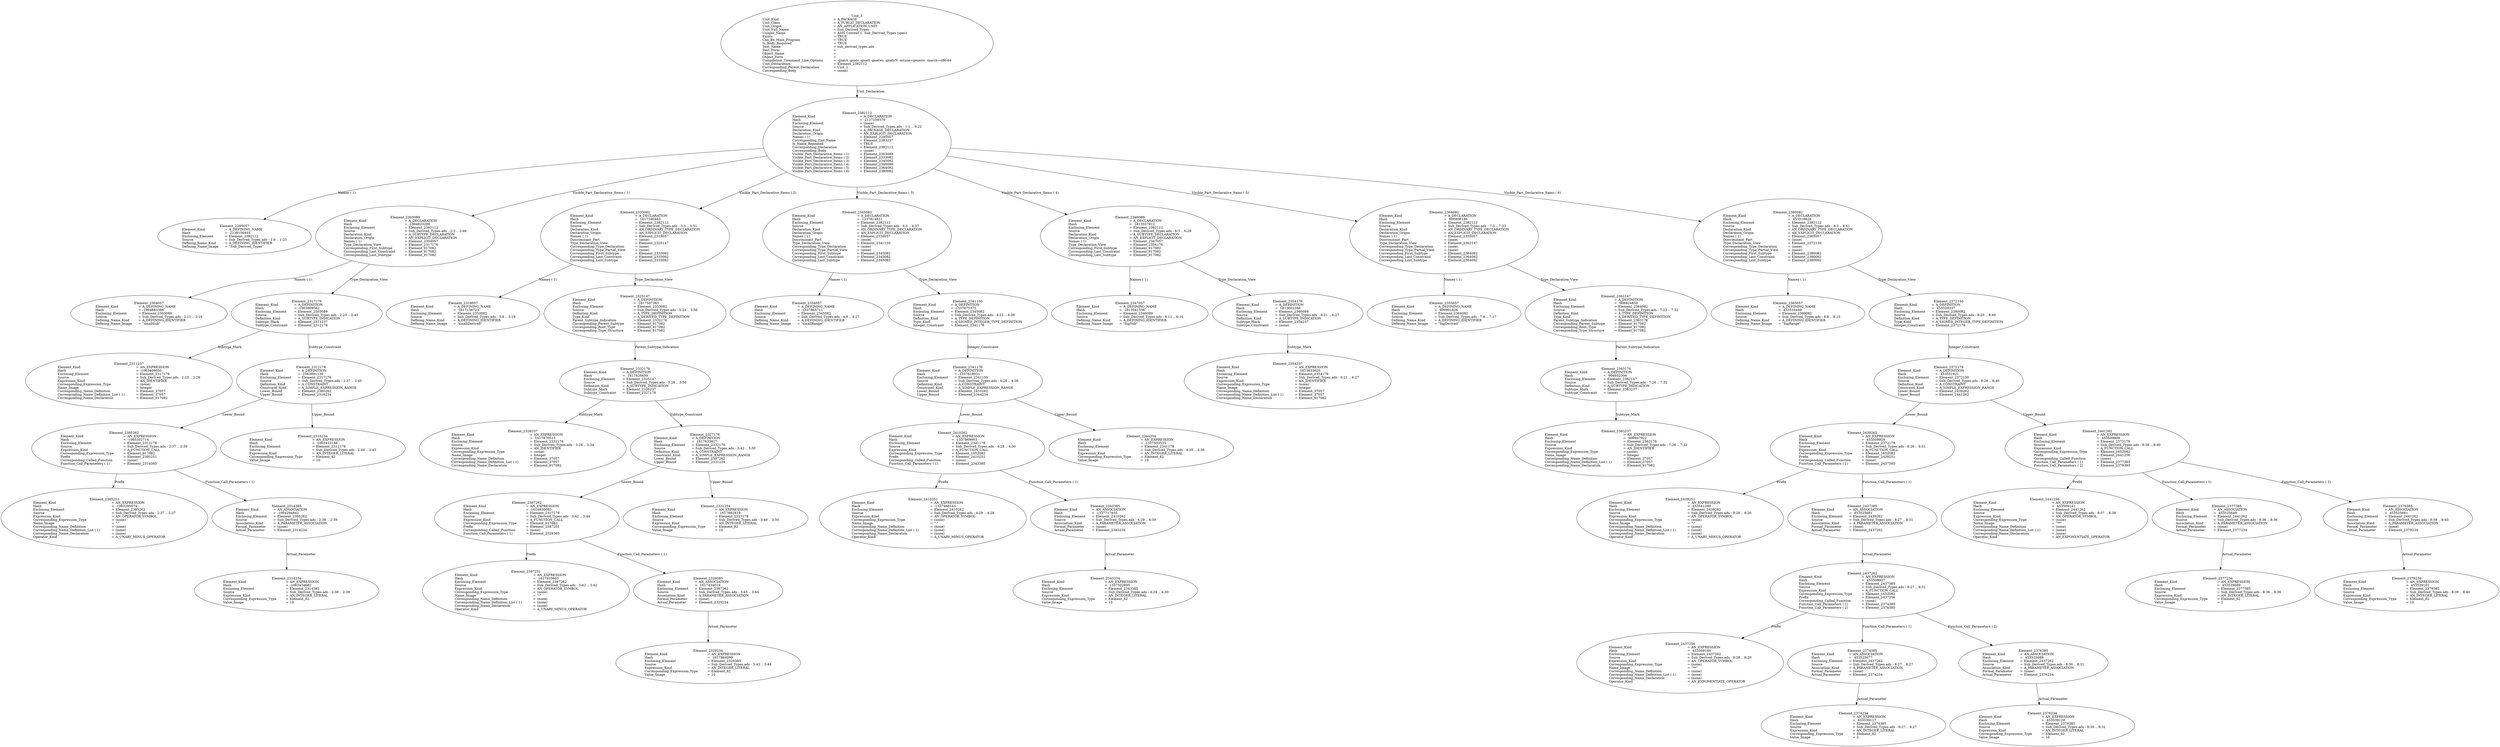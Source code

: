 digraph "sub_derived_types.adt" {
  Unit_3 -> Element_2382112
      [ label=Unit_Declaration ];
  Unit_3
      [ label=<<TABLE BORDER="0" CELLBORDER="0" CELLSPACING="0" CELLPADDING="0"> 
          <TR><TD COLSPAN="3">Unit_3</TD></TR>
          <TR><TD ALIGN="LEFT">Unit_Kind   </TD><TD> = </TD><TD ALIGN="LEFT">A_PACKAGE</TD></TR>
          <TR><TD ALIGN="LEFT">Unit_Class   </TD><TD> = </TD><TD ALIGN="LEFT">A_PUBLIC_DECLARATION</TD></TR>
          <TR><TD ALIGN="LEFT">Unit_Origin   </TD><TD> = </TD><TD ALIGN="LEFT">AN_APPLICATION_UNIT</TD></TR>
          <TR><TD ALIGN="LEFT">Unit_Full_Name    </TD><TD> = </TD><TD ALIGN="LEFT">Sub_Derived_Types</TD></TR>
          <TR><TD ALIGN="LEFT">Unique_Name   </TD><TD> = </TD><TD ALIGN="LEFT">ASIS Context 1: Sub_Derived_Types (spec)</TD></TR>
          <TR><TD ALIGN="LEFT">Exists  </TD><TD> = </TD><TD ALIGN="LEFT">TRUE</TD></TR>
          <TR><TD ALIGN="LEFT">Can_Be_Main_Program     </TD><TD> = </TD><TD ALIGN="LEFT">TRUE</TD></TR>
          <TR><TD ALIGN="LEFT">Is_Body_Required     </TD><TD> = </TD><TD ALIGN="LEFT">TRUE</TD></TR>
          <TR><TD ALIGN="LEFT">Text_Name   </TD><TD> = </TD><TD ALIGN="LEFT">sub_derived_types.ads</TD></TR>
          <TR><TD ALIGN="LEFT">Text_Form   </TD><TD> = </TD><TD ALIGN="LEFT"></TD></TR>
          <TR><TD ALIGN="LEFT">Object_Name   </TD><TD> = </TD><TD ALIGN="LEFT"></TD></TR>
          <TR><TD ALIGN="LEFT">Object_Form   </TD><TD> = </TD><TD ALIGN="LEFT"></TD></TR>
          <TR><TD ALIGN="LEFT">Compilation_Command_Line_Options         </TD><TD> = </TD><TD ALIGN="LEFT">-gnatA -gnatc -gnatt -gnatws -gnatyN -mtune=generic -march=x86-64</TD></TR>
          <TR><TD ALIGN="LEFT">Unit_Declaration     </TD><TD> = </TD><TD ALIGN="LEFT">Element_2382112</TD></TR>
          <TR><TD ALIGN="LEFT">Corresponding_Parent_Declaration         </TD><TD> = </TD><TD ALIGN="LEFT">Unit_1</TD></TR>
          <TR><TD ALIGN="LEFT">Corresponding_Body     </TD><TD> = </TD><TD ALIGN="LEFT">(none)</TD></TR>
          </TABLE>> ];
  Element_2382112 -> Element_2295057
      [ label="Names ( 1)" ];
  Element_2382112 -> Element_2303089
      [ label="Visible_Part_Declarative_Items ( 1)" ];
  Element_2382112 -> Element_2333082
      [ label="Visible_Part_Declarative_Items ( 2)" ];
  Element_2382112 -> Element_2345082
      [ label="Visible_Part_Declarative_Items ( 3)" ];
  Element_2382112 -> Element_2346089
      [ label="Visible_Part_Declarative_Items ( 4)" ];
  Element_2382112 -> Element_2364082
      [ label="Visible_Part_Declarative_Items ( 5)" ];
  Element_2382112 -> Element_2380082
      [ label="Visible_Part_Declarative_Items ( 6)" ];
  Element_2382112
      [ label=<<TABLE BORDER="0" CELLBORDER="0" CELLSPACING="0" CELLPADDING="0"> 
          <TR><TD COLSPAN="3">Element_2382112</TD></TR>
          <TR><TD ALIGN="LEFT">Element_Kind    </TD><TD> = </TD><TD ALIGN="LEFT">A_DECLARATION</TD></TR>
          <TR><TD ALIGN="LEFT">Hash  </TD><TD> = </TD><TD ALIGN="LEFT">-2137259379</TD></TR>
          <TR><TD ALIGN="LEFT">Enclosing_Element     </TD><TD> = </TD><TD ALIGN="LEFT">(none)</TD></TR>
          <TR><TD ALIGN="LEFT">Source  </TD><TD> = </TD><TD ALIGN="LEFT">Sub_Derived_Types.ads - 1:1 .. 9:22</TD></TR>
          <TR><TD ALIGN="LEFT">Declaration_Kind     </TD><TD> = </TD><TD ALIGN="LEFT">A_PACKAGE_DECLARATION</TD></TR>
          <TR><TD ALIGN="LEFT">Declaration_Origin     </TD><TD> = </TD><TD ALIGN="LEFT">AN_EXPLICIT_DECLARATION</TD></TR>
          <TR><TD ALIGN="LEFT">Names ( 1)   </TD><TD> = </TD><TD ALIGN="LEFT">Element_2295057</TD></TR>
          <TR><TD ALIGN="LEFT">Corresponding_End_Name      </TD><TD> = </TD><TD ALIGN="LEFT">Element_2383237</TD></TR>
          <TR><TD ALIGN="LEFT">Is_Name_Repeated     </TD><TD> = </TD><TD ALIGN="LEFT">TRUE</TD></TR>
          <TR><TD ALIGN="LEFT">Corresponding_Declaration       </TD><TD> = </TD><TD ALIGN="LEFT">Element_2382112</TD></TR>
          <TR><TD ALIGN="LEFT">Corresponding_Body     </TD><TD> = </TD><TD ALIGN="LEFT">(none)</TD></TR>
          <TR><TD ALIGN="LEFT">Visible_Part_Declarative_Items ( 1)         </TD><TD> = </TD><TD ALIGN="LEFT">Element_2303089</TD></TR>
          <TR><TD ALIGN="LEFT">Visible_Part_Declarative_Items ( 2)         </TD><TD> = </TD><TD ALIGN="LEFT">Element_2333082</TD></TR>
          <TR><TD ALIGN="LEFT">Visible_Part_Declarative_Items ( 3)         </TD><TD> = </TD><TD ALIGN="LEFT">Element_2345082</TD></TR>
          <TR><TD ALIGN="LEFT">Visible_Part_Declarative_Items ( 4)         </TD><TD> = </TD><TD ALIGN="LEFT">Element_2346089</TD></TR>
          <TR><TD ALIGN="LEFT">Visible_Part_Declarative_Items ( 5)         </TD><TD> = </TD><TD ALIGN="LEFT">Element_2364082</TD></TR>
          <TR><TD ALIGN="LEFT">Visible_Part_Declarative_Items ( 6)         </TD><TD> = </TD><TD ALIGN="LEFT">Element_2380082</TD></TR>
          </TABLE>> ];
  Element_2295057
      [ label=<<TABLE BORDER="0" CELLBORDER="0" CELLSPACING="0" CELLPADDING="0"> 
          <TR><TD COLSPAN="3">Element_2295057</TD></TR>
          <TR><TD ALIGN="LEFT">Element_Kind    </TD><TD> = </TD><TD ALIGN="LEFT">A_DEFINING_NAME</TD></TR>
          <TR><TD ALIGN="LEFT">Hash  </TD><TD> = </TD><TD ALIGN="LEFT">-2138156403</TD></TR>
          <TR><TD ALIGN="LEFT">Enclosing_Element     </TD><TD> = </TD><TD ALIGN="LEFT">Element_2382112</TD></TR>
          <TR><TD ALIGN="LEFT">Source  </TD><TD> = </TD><TD ALIGN="LEFT">Sub_Derived_Types.ads - 1:9 .. 1:25</TD></TR>
          <TR><TD ALIGN="LEFT">Defining_Name_Kind     </TD><TD> = </TD><TD ALIGN="LEFT">A_DEFINING_IDENTIFIER</TD></TR>
          <TR><TD ALIGN="LEFT">Defining_Name_Image     </TD><TD> = </TD><TD ALIGN="LEFT">"Sub_Derived_Types"</TD></TR>
          </TABLE>> ];
  Element_2303089 -> Element_2304057
      [ label="Names ( 1)" ];
  Element_2303089 -> Element_2317176
      [ label=Type_Declaration_View ];
  Element_2303089
      [ label=<<TABLE BORDER="0" CELLBORDER="0" CELLSPACING="0" CELLPADDING="0"> 
          <TR><TD COLSPAN="3">Element_2303089</TD></TR>
          <TR><TD ALIGN="LEFT">Element_Kind    </TD><TD> = </TD><TD ALIGN="LEFT">A_DECLARATION</TD></TR>
          <TR><TD ALIGN="LEFT">Hash  </TD><TD> = </TD><TD ALIGN="LEFT">-1064623290</TD></TR>
          <TR><TD ALIGN="LEFT">Enclosing_Element     </TD><TD> = </TD><TD ALIGN="LEFT">Element_2382112</TD></TR>
          <TR><TD ALIGN="LEFT">Source  </TD><TD> = </TD><TD ALIGN="LEFT">Sub_Derived_Types.ads - 2:3 .. 2:46</TD></TR>
          <TR><TD ALIGN="LEFT">Declaration_Kind     </TD><TD> = </TD><TD ALIGN="LEFT">A_SUBTYPE_DECLARATION</TD></TR>
          <TR><TD ALIGN="LEFT">Declaration_Origin     </TD><TD> = </TD><TD ALIGN="LEFT">AN_EXPLICIT_DECLARATION</TD></TR>
          <TR><TD ALIGN="LEFT">Names ( 1)   </TD><TD> = </TD><TD ALIGN="LEFT">Element_2304057</TD></TR>
          <TR><TD ALIGN="LEFT">Type_Declaration_View      </TD><TD> = </TD><TD ALIGN="LEFT">Element_2317176</TD></TR>
          <TR><TD ALIGN="LEFT">Corresponding_First_Subtype       </TD><TD> = </TD><TD ALIGN="LEFT">Element_917082</TD></TR>
          <TR><TD ALIGN="LEFT">Corresponding_Last_Constraint        </TD><TD> = </TD><TD ALIGN="LEFT">Element_917082</TD></TR>
          <TR><TD ALIGN="LEFT">Corresponding_Last_Subtype       </TD><TD> = </TD><TD ALIGN="LEFT">Element_917082</TD></TR>
          </TABLE>> ];
  Element_2304057
      [ label=<<TABLE BORDER="0" CELLBORDER="0" CELLSPACING="0" CELLPADDING="0"> 
          <TR><TD COLSPAN="3">Element_2304057</TD></TR>
          <TR><TD ALIGN="LEFT">Element_Kind    </TD><TD> = </TD><TD ALIGN="LEFT">A_DEFINING_NAME</TD></TR>
          <TR><TD ALIGN="LEFT">Hash  </TD><TD> = </TD><TD ALIGN="LEFT">-1064883386</TD></TR>
          <TR><TD ALIGN="LEFT">Enclosing_Element     </TD><TD> = </TD><TD ALIGN="LEFT">Element_2303089</TD></TR>
          <TR><TD ALIGN="LEFT">Source  </TD><TD> = </TD><TD ALIGN="LEFT">Sub_Derived_Types.ads - 2:11 .. 2:18</TD></TR>
          <TR><TD ALIGN="LEFT">Defining_Name_Kind     </TD><TD> = </TD><TD ALIGN="LEFT">A_DEFINING_IDENTIFIER</TD></TR>
          <TR><TD ALIGN="LEFT">Defining_Name_Image     </TD><TD> = </TD><TD ALIGN="LEFT">"smallSub"</TD></TR>
          </TABLE>> ];
  Element_2317176 -> Element_2311237
      [ label=Subtype_Mark ];
  Element_2317176 -> Element_2312178
      [ label=Subtype_Constraint ];
  Element_2317176
      [ label=<<TABLE BORDER="0" CELLBORDER="0" CELLSPACING="0" CELLPADDING="0"> 
          <TR><TD COLSPAN="3">Element_2317176</TD></TR>
          <TR><TD ALIGN="LEFT">Element_Kind    </TD><TD> = </TD><TD ALIGN="LEFT">A_DEFINITION</TD></TR>
          <TR><TD ALIGN="LEFT">Hash  </TD><TD> = </TD><TD ALIGN="LEFT">-1063909562</TD></TR>
          <TR><TD ALIGN="LEFT">Enclosing_Element     </TD><TD> = </TD><TD ALIGN="LEFT">Element_2303089</TD></TR>
          <TR><TD ALIGN="LEFT">Source  </TD><TD> = </TD><TD ALIGN="LEFT">Sub_Derived_Types.ads - 2:23 .. 2:45</TD></TR>
          <TR><TD ALIGN="LEFT">Definition_Kind    </TD><TD> = </TD><TD ALIGN="LEFT">A_SUBTYPE_INDICATION</TD></TR>
          <TR><TD ALIGN="LEFT">Subtype_Mark    </TD><TD> = </TD><TD ALIGN="LEFT">Element_2311237</TD></TR>
          <TR><TD ALIGN="LEFT">Subtype_Constraint     </TD><TD> = </TD><TD ALIGN="LEFT">Element_2312178</TD></TR>
          </TABLE>> ];
  Element_2311237
      [ label=<<TABLE BORDER="0" CELLBORDER="0" CELLSPACING="0" CELLPADDING="0"> 
          <TR><TD COLSPAN="3">Element_2311237</TD></TR>
          <TR><TD ALIGN="LEFT">Element_Kind    </TD><TD> = </TD><TD ALIGN="LEFT">AN_EXPRESSION</TD></TR>
          <TR><TD ALIGN="LEFT">Hash  </TD><TD> = </TD><TD ALIGN="LEFT">-1063409850</TD></TR>
          <TR><TD ALIGN="LEFT">Enclosing_Element     </TD><TD> = </TD><TD ALIGN="LEFT">Element_2317176</TD></TR>
          <TR><TD ALIGN="LEFT">Source  </TD><TD> = </TD><TD ALIGN="LEFT">Sub_Derived_Types.ads - 2:23 .. 2:29</TD></TR>
          <TR><TD ALIGN="LEFT">Expression_Kind    </TD><TD> = </TD><TD ALIGN="LEFT">AN_IDENTIFIER</TD></TR>
          <TR><TD ALIGN="LEFT">Corresponding_Expression_Type        </TD><TD> = </TD><TD ALIGN="LEFT">(none)</TD></TR>
          <TR><TD ALIGN="LEFT">Name_Image   </TD><TD> = </TD><TD ALIGN="LEFT">Integer</TD></TR>
          <TR><TD ALIGN="LEFT">Corresponding_Name_Definition        </TD><TD> = </TD><TD ALIGN="LEFT">Element_37057</TD></TR>
          <TR><TD ALIGN="LEFT">Corresponding_Name_Definition_List ( 1)          </TD><TD> = </TD><TD ALIGN="LEFT">Element_37057</TD></TR>
          <TR><TD ALIGN="LEFT">Corresponding_Name_Declaration        </TD><TD> = </TD><TD ALIGN="LEFT">Element_917082</TD></TR>
          </TABLE>> ];
  Element_2312178 -> Element_2385262
      [ label=Lower_Bound ];
  Element_2312178 -> Element_2316234
      [ label=Upper_Bound ];
  Element_2312178
      [ label=<<TABLE BORDER="0" CELLBORDER="0" CELLSPACING="0" CELLPADDING="0"> 
          <TR><TD COLSPAN="3">Element_2312178</TD></TR>
          <TR><TD ALIGN="LEFT">Element_Kind    </TD><TD> = </TD><TD ALIGN="LEFT">A_DEFINITION</TD></TR>
          <TR><TD ALIGN="LEFT">Hash  </TD><TD> = </TD><TD ALIGN="LEFT">-1063891130</TD></TR>
          <TR><TD ALIGN="LEFT">Enclosing_Element     </TD><TD> = </TD><TD ALIGN="LEFT">Element_2317176</TD></TR>
          <TR><TD ALIGN="LEFT">Source  </TD><TD> = </TD><TD ALIGN="LEFT">Sub_Derived_Types.ads - 2:37 .. 2:45</TD></TR>
          <TR><TD ALIGN="LEFT">Definition_Kind    </TD><TD> = </TD><TD ALIGN="LEFT">A_CONSTRAINT</TD></TR>
          <TR><TD ALIGN="LEFT">Constraint_Kind    </TD><TD> = </TD><TD ALIGN="LEFT">A_SIMPLE_EXPRESSION_RANGE</TD></TR>
          <TR><TD ALIGN="LEFT">Lower_Bound   </TD><TD> = </TD><TD ALIGN="LEFT">Element_2385262</TD></TR>
          <TR><TD ALIGN="LEFT">Upper_Bound   </TD><TD> = </TD><TD ALIGN="LEFT">Element_2316234</TD></TR>
          </TABLE>> ];
  Element_2385262 -> Element_2385251
      [ label=Prefix ];
  Element_2385262 -> Element_2314385
      [ label="Function_Call_Parameters ( 1)" ];
  Element_2385262
      [ label=<<TABLE BORDER="0" CELLBORDER="0" CELLSPACING="0" CELLPADDING="0"> 
          <TR><TD COLSPAN="3">Element_2385262</TD></TR>
          <TR><TD ALIGN="LEFT">Element_Kind    </TD><TD> = </TD><TD ALIGN="LEFT">AN_EXPRESSION</TD></TR>
          <TR><TD ALIGN="LEFT">Hash  </TD><TD> = </TD><TD ALIGN="LEFT">-1065302714</TD></TR>
          <TR><TD ALIGN="LEFT">Enclosing_Element     </TD><TD> = </TD><TD ALIGN="LEFT">Element_2312178</TD></TR>
          <TR><TD ALIGN="LEFT">Source  </TD><TD> = </TD><TD ALIGN="LEFT">Sub_Derived_Types.ads - 2:37 .. 2:39</TD></TR>
          <TR><TD ALIGN="LEFT">Expression_Kind    </TD><TD> = </TD><TD ALIGN="LEFT">A_FUNCTION_CALL</TD></TR>
          <TR><TD ALIGN="LEFT">Corresponding_Expression_Type        </TD><TD> = </TD><TD ALIGN="LEFT">Element_917082</TD></TR>
          <TR><TD ALIGN="LEFT">Prefix  </TD><TD> = </TD><TD ALIGN="LEFT">Element_2385251</TD></TR>
          <TR><TD ALIGN="LEFT">Corresponding_Called_Function        </TD><TD> = </TD><TD ALIGN="LEFT">(none)</TD></TR>
          <TR><TD ALIGN="LEFT">Function_Call_Parameters ( 1)        </TD><TD> = </TD><TD ALIGN="LEFT">Element_2314385</TD></TR>
          </TABLE>> ];
  Element_2385251
      [ label=<<TABLE BORDER="0" CELLBORDER="0" CELLSPACING="0" CELLPADDING="0"> 
          <TR><TD COLSPAN="3">Element_2385251</TD></TR>
          <TR><TD ALIGN="LEFT">Element_Kind    </TD><TD> = </TD><TD ALIGN="LEFT">AN_EXPRESSION</TD></TR>
          <TR><TD ALIGN="LEFT">Hash  </TD><TD> = </TD><TD ALIGN="LEFT">-1063295674</TD></TR>
          <TR><TD ALIGN="LEFT">Enclosing_Element     </TD><TD> = </TD><TD ALIGN="LEFT">Element_2385262</TD></TR>
          <TR><TD ALIGN="LEFT">Source  </TD><TD> = </TD><TD ALIGN="LEFT">Sub_Derived_Types.ads - 2:37 .. 2:37</TD></TR>
          <TR><TD ALIGN="LEFT">Expression_Kind    </TD><TD> = </TD><TD ALIGN="LEFT">AN_OPERATOR_SYMBOL</TD></TR>
          <TR><TD ALIGN="LEFT">Corresponding_Expression_Type        </TD><TD> = </TD><TD ALIGN="LEFT">(none)</TD></TR>
          <TR><TD ALIGN="LEFT">Name_Image   </TD><TD> = </TD><TD ALIGN="LEFT">"-"</TD></TR>
          <TR><TD ALIGN="LEFT">Corresponding_Name_Definition        </TD><TD> = </TD><TD ALIGN="LEFT">(none)</TD></TR>
          <TR><TD ALIGN="LEFT">Corresponding_Name_Definition_List ( 1)          </TD><TD> = </TD><TD ALIGN="LEFT">(none)</TD></TR>
          <TR><TD ALIGN="LEFT">Corresponding_Name_Declaration        </TD><TD> = </TD><TD ALIGN="LEFT">(none)</TD></TR>
          <TR><TD ALIGN="LEFT">Operator_Kind    </TD><TD> = </TD><TD ALIGN="LEFT">A_UNARY_MINUS_OPERATOR</TD></TR>
          </TABLE>> ];
  Element_2314385 -> Element_2314234
      [ label=Actual_Parameter ];
  Element_2314385
      [ label=<<TABLE BORDER="0" CELLBORDER="0" CELLSPACING="0" CELLPADDING="0"> 
          <TR><TD COLSPAN="3">Element_2314385</TD></TR>
          <TR><TD ALIGN="LEFT">Element_Kind    </TD><TD> = </TD><TD ALIGN="LEFT">AN_ASSOCIATION</TD></TR>
          <TR><TD ALIGN="LEFT">Hash  </TD><TD> = </TD><TD ALIGN="LEFT">-1064294842</TD></TR>
          <TR><TD ALIGN="LEFT">Enclosing_Element     </TD><TD> = </TD><TD ALIGN="LEFT">Element_2385262</TD></TR>
          <TR><TD ALIGN="LEFT">Source  </TD><TD> = </TD><TD ALIGN="LEFT">Sub_Derived_Types.ads - 2:38 .. 2:39</TD></TR>
          <TR><TD ALIGN="LEFT">Association_Kind     </TD><TD> = </TD><TD ALIGN="LEFT">A_PARAMETER_ASSOCIATION</TD></TR>
          <TR><TD ALIGN="LEFT">Formal_Parameter     </TD><TD> = </TD><TD ALIGN="LEFT">(none)</TD></TR>
          <TR><TD ALIGN="LEFT">Actual_Parameter     </TD><TD> = </TD><TD ALIGN="LEFT">Element_2314234</TD></TR>
          </TABLE>> ];
  Element_2314234
      [ label=<<TABLE BORDER="0" CELLBORDER="0" CELLSPACING="0" CELLPADDING="0"> 
          <TR><TD COLSPAN="3">Element_2314234</TD></TR>
          <TR><TD ALIGN="LEFT">Element_Kind    </TD><TD> = </TD><TD ALIGN="LEFT">AN_EXPRESSION</TD></TR>
          <TR><TD ALIGN="LEFT">Hash  </TD><TD> = </TD><TD ALIGN="LEFT">-1063434682</TD></TR>
          <TR><TD ALIGN="LEFT">Enclosing_Element     </TD><TD> = </TD><TD ALIGN="LEFT">Element_2314385</TD></TR>
          <TR><TD ALIGN="LEFT">Source  </TD><TD> = </TD><TD ALIGN="LEFT">Sub_Derived_Types.ads - 2:38 .. 2:39</TD></TR>
          <TR><TD ALIGN="LEFT">Expression_Kind    </TD><TD> = </TD><TD ALIGN="LEFT">AN_INTEGER_LITERAL</TD></TR>
          <TR><TD ALIGN="LEFT">Corresponding_Expression_Type        </TD><TD> = </TD><TD ALIGN="LEFT">Element_82</TD></TR>
          <TR><TD ALIGN="LEFT">Value_Image   </TD><TD> = </TD><TD ALIGN="LEFT">10</TD></TR>
          </TABLE>> ];
  Element_2316234
      [ label=<<TABLE BORDER="0" CELLBORDER="0" CELLSPACING="0" CELLPADDING="0"> 
          <TR><TD COLSPAN="3">Element_2316234</TD></TR>
          <TR><TD ALIGN="LEFT">Element_Kind    </TD><TD> = </TD><TD ALIGN="LEFT">AN_EXPRESSION</TD></TR>
          <TR><TD ALIGN="LEFT">Hash  </TD><TD> = </TD><TD ALIGN="LEFT">-1063433146</TD></TR>
          <TR><TD ALIGN="LEFT">Enclosing_Element     </TD><TD> = </TD><TD ALIGN="LEFT">Element_2312178</TD></TR>
          <TR><TD ALIGN="LEFT">Source  </TD><TD> = </TD><TD ALIGN="LEFT">Sub_Derived_Types.ads - 2:44 .. 2:45</TD></TR>
          <TR><TD ALIGN="LEFT">Expression_Kind    </TD><TD> = </TD><TD ALIGN="LEFT">AN_INTEGER_LITERAL</TD></TR>
          <TR><TD ALIGN="LEFT">Corresponding_Expression_Type        </TD><TD> = </TD><TD ALIGN="LEFT">Element_82</TD></TR>
          <TR><TD ALIGN="LEFT">Value_Image   </TD><TD> = </TD><TD ALIGN="LEFT">10</TD></TR>
          </TABLE>> ];
  Element_2333082 -> Element_2318057
      [ label="Names ( 1)" ];
  Element_2333082 -> Element_2325147
      [ label=Type_Declaration_View ];
  Element_2333082
      [ label=<<TABLE BORDER="0" CELLBORDER="0" CELLSPACING="0" CELLPADDING="0"> 
          <TR><TD COLSPAN="3">Element_2333082</TD></TR>
          <TR><TD ALIGN="LEFT">Element_Kind    </TD><TD> = </TD><TD ALIGN="LEFT">A_DECLARATION</TD></TR>
          <TR><TD ALIGN="LEFT">Hash  </TD><TD> = </TD><TD ALIGN="LEFT"> 1617240483</TD></TR>
          <TR><TD ALIGN="LEFT">Enclosing_Element     </TD><TD> = </TD><TD ALIGN="LEFT">Element_2382112</TD></TR>
          <TR><TD ALIGN="LEFT">Source  </TD><TD> = </TD><TD ALIGN="LEFT">Sub_Derived_Types.ads - 3:3 .. 3:51</TD></TR>
          <TR><TD ALIGN="LEFT">Declaration_Kind     </TD><TD> = </TD><TD ALIGN="LEFT">AN_ORDINARY_TYPE_DECLARATION</TD></TR>
          <TR><TD ALIGN="LEFT">Declaration_Origin     </TD><TD> = </TD><TD ALIGN="LEFT">AN_EXPLICIT_DECLARATION</TD></TR>
          <TR><TD ALIGN="LEFT">Names ( 1)   </TD><TD> = </TD><TD ALIGN="LEFT">Element_2318057</TD></TR>
          <TR><TD ALIGN="LEFT">Discriminant_Part     </TD><TD> = </TD><TD ALIGN="LEFT">(none)</TD></TR>
          <TR><TD ALIGN="LEFT">Type_Declaration_View      </TD><TD> = </TD><TD ALIGN="LEFT">Element_2325147</TD></TR>
          <TR><TD ALIGN="LEFT">Corresponding_Type_Declaration        </TD><TD> = </TD><TD ALIGN="LEFT">(none)</TD></TR>
          <TR><TD ALIGN="LEFT">Corresponding_Type_Partial_View        </TD><TD> = </TD><TD ALIGN="LEFT">(none)</TD></TR>
          <TR><TD ALIGN="LEFT">Corresponding_First_Subtype       </TD><TD> = </TD><TD ALIGN="LEFT">Element_2333082</TD></TR>
          <TR><TD ALIGN="LEFT">Corresponding_Last_Constraint        </TD><TD> = </TD><TD ALIGN="LEFT">Element_2333082</TD></TR>
          <TR><TD ALIGN="LEFT">Corresponding_Last_Subtype       </TD><TD> = </TD><TD ALIGN="LEFT">Element_2333082</TD></TR>
          </TABLE>> ];
  Element_2318057
      [ label=<<TABLE BORDER="0" CELLBORDER="0" CELLSPACING="0" CELLPADDING="0"> 
          <TR><TD COLSPAN="3">Element_2318057</TD></TR>
          <TR><TD ALIGN="LEFT">Element_Kind    </TD><TD> = </TD><TD ALIGN="LEFT">A_DEFINING_NAME</TD></TR>
          <TR><TD ALIGN="LEFT">Hash  </TD><TD> = </TD><TD ALIGN="LEFT"> 1617138723</TD></TR>
          <TR><TD ALIGN="LEFT">Enclosing_Element     </TD><TD> = </TD><TD ALIGN="LEFT">Element_2333082</TD></TR>
          <TR><TD ALIGN="LEFT">Source  </TD><TD> = </TD><TD ALIGN="LEFT">Sub_Derived_Types.ads - 3:8 .. 3:19</TD></TR>
          <TR><TD ALIGN="LEFT">Defining_Name_Kind     </TD><TD> = </TD><TD ALIGN="LEFT">A_DEFINING_IDENTIFIER</TD></TR>
          <TR><TD ALIGN="LEFT">Defining_Name_Image     </TD><TD> = </TD><TD ALIGN="LEFT">"smallDerived"</TD></TR>
          </TABLE>> ];
  Element_2325147 -> Element_2332176
      [ label=Parent_Subtype_Indication ];
  Element_2325147
      [ label=<<TABLE BORDER="0" CELLBORDER="0" CELLSPACING="0" CELLPADDING="0"> 
          <TR><TD COLSPAN="3">Element_2325147</TD></TR>
          <TR><TD ALIGN="LEFT">Element_Kind    </TD><TD> = </TD><TD ALIGN="LEFT">A_DEFINITION</TD></TR>
          <TR><TD ALIGN="LEFT">Hash  </TD><TD> = </TD><TD ALIGN="LEFT"> 1617507363</TD></TR>
          <TR><TD ALIGN="LEFT">Enclosing_Element     </TD><TD> = </TD><TD ALIGN="LEFT">Element_2333082</TD></TR>
          <TR><TD ALIGN="LEFT">Source  </TD><TD> = </TD><TD ALIGN="LEFT">Sub_Derived_Types.ads - 3:24 .. 3:50</TD></TR>
          <TR><TD ALIGN="LEFT">Definition_Kind    </TD><TD> = </TD><TD ALIGN="LEFT">A_TYPE_DEFINITION</TD></TR>
          <TR><TD ALIGN="LEFT">Type_Kind   </TD><TD> = </TD><TD ALIGN="LEFT">A_DERIVED_TYPE_DEFINITION</TD></TR>
          <TR><TD ALIGN="LEFT">Parent_Subtype_Indication       </TD><TD> = </TD><TD ALIGN="LEFT">Element_2332176</TD></TR>
          <TR><TD ALIGN="LEFT">Corresponding_Parent_Subtype        </TD><TD> = </TD><TD ALIGN="LEFT">Element_917082</TD></TR>
          <TR><TD ALIGN="LEFT">Corresponding_Root_Type      </TD><TD> = </TD><TD ALIGN="LEFT">Element_917082</TD></TR>
          <TR><TD ALIGN="LEFT">Corresponding_Type_Structure        </TD><TD> = </TD><TD ALIGN="LEFT">Element_917082</TD></TR>
          </TABLE>> ];
  Element_2332176 -> Element_2326237
      [ label=Subtype_Mark ];
  Element_2332176 -> Element_2327178
      [ label=Subtype_Constraint ];
  Element_2332176
      [ label=<<TABLE BORDER="0" CELLBORDER="0" CELLSPACING="0" CELLPADDING="0"> 
          <TR><TD COLSPAN="3">Element_2332176</TD></TR>
          <TR><TD ALIGN="LEFT">Element_Kind    </TD><TD> = </TD><TD ALIGN="LEFT">A_DEFINITION</TD></TR>
          <TR><TD ALIGN="LEFT">Hash  </TD><TD> = </TD><TD ALIGN="LEFT"> 1617626659</TD></TR>
          <TR><TD ALIGN="LEFT">Enclosing_Element     </TD><TD> = </TD><TD ALIGN="LEFT">Element_2325147</TD></TR>
          <TR><TD ALIGN="LEFT">Source  </TD><TD> = </TD><TD ALIGN="LEFT">Sub_Derived_Types.ads - 3:28 .. 3:50</TD></TR>
          <TR><TD ALIGN="LEFT">Definition_Kind    </TD><TD> = </TD><TD ALIGN="LEFT">A_SUBTYPE_INDICATION</TD></TR>
          <TR><TD ALIGN="LEFT">Subtype_Mark    </TD><TD> = </TD><TD ALIGN="LEFT">Element_2326237</TD></TR>
          <TR><TD ALIGN="LEFT">Subtype_Constraint     </TD><TD> = </TD><TD ALIGN="LEFT">Element_2327178</TD></TR>
          </TABLE>> ];
  Element_2326237
      [ label=<<TABLE BORDER="0" CELLBORDER="0" CELLSPACING="0" CELLPADDING="0"> 
          <TR><TD COLSPAN="3">Element_2326237</TD></TR>
          <TR><TD ALIGN="LEFT">Element_Kind    </TD><TD> = </TD><TD ALIGN="LEFT">AN_EXPRESSION</TD></TR>
          <TR><TD ALIGN="LEFT">Hash  </TD><TD> = </TD><TD ALIGN="LEFT"> 1617876515</TD></TR>
          <TR><TD ALIGN="LEFT">Enclosing_Element     </TD><TD> = </TD><TD ALIGN="LEFT">Element_2332176</TD></TR>
          <TR><TD ALIGN="LEFT">Source  </TD><TD> = </TD><TD ALIGN="LEFT">Sub_Derived_Types.ads - 3:28 .. 3:34</TD></TR>
          <TR><TD ALIGN="LEFT">Expression_Kind    </TD><TD> = </TD><TD ALIGN="LEFT">AN_IDENTIFIER</TD></TR>
          <TR><TD ALIGN="LEFT">Corresponding_Expression_Type        </TD><TD> = </TD><TD ALIGN="LEFT">(none)</TD></TR>
          <TR><TD ALIGN="LEFT">Name_Image   </TD><TD> = </TD><TD ALIGN="LEFT">Integer</TD></TR>
          <TR><TD ALIGN="LEFT">Corresponding_Name_Definition        </TD><TD> = </TD><TD ALIGN="LEFT">Element_37057</TD></TR>
          <TR><TD ALIGN="LEFT">Corresponding_Name_Definition_List ( 1)          </TD><TD> = </TD><TD ALIGN="LEFT">Element_37057</TD></TR>
          <TR><TD ALIGN="LEFT">Corresponding_Name_Declaration        </TD><TD> = </TD><TD ALIGN="LEFT">Element_917082</TD></TR>
          </TABLE>> ];
  Element_2327178 -> Element_2387262
      [ label=Lower_Bound ];
  Element_2327178 -> Element_2331234
      [ label=Upper_Bound ];
  Element_2327178
      [ label=<<TABLE BORDER="0" CELLBORDER="0" CELLSPACING="0" CELLPADDING="0"> 
          <TR><TD COLSPAN="3">Element_2327178</TD></TR>
          <TR><TD ALIGN="LEFT">Element_Kind    </TD><TD> = </TD><TD ALIGN="LEFT">A_DEFINITION</TD></TR>
          <TR><TD ALIGN="LEFT">Hash  </TD><TD> = </TD><TD ALIGN="LEFT"> 1617633827</TD></TR>
          <TR><TD ALIGN="LEFT">Enclosing_Element     </TD><TD> = </TD><TD ALIGN="LEFT">Element_2332176</TD></TR>
          <TR><TD ALIGN="LEFT">Source  </TD><TD> = </TD><TD ALIGN="LEFT">Sub_Derived_Types.ads - 3:42 .. 3:50</TD></TR>
          <TR><TD ALIGN="LEFT">Definition_Kind    </TD><TD> = </TD><TD ALIGN="LEFT">A_CONSTRAINT</TD></TR>
          <TR><TD ALIGN="LEFT">Constraint_Kind    </TD><TD> = </TD><TD ALIGN="LEFT">A_SIMPLE_EXPRESSION_RANGE</TD></TR>
          <TR><TD ALIGN="LEFT">Lower_Bound   </TD><TD> = </TD><TD ALIGN="LEFT">Element_2387262</TD></TR>
          <TR><TD ALIGN="LEFT">Upper_Bound   </TD><TD> = </TD><TD ALIGN="LEFT">Element_2331234</TD></TR>
          </TABLE>> ];
  Element_2387262 -> Element_2387251
      [ label=Prefix ];
  Element_2387262 -> Element_2329385
      [ label="Function_Call_Parameters ( 1)" ];
  Element_2387262
      [ label=<<TABLE BORDER="0" CELLBORDER="0" CELLSPACING="0" CELLPADDING="0"> 
          <TR><TD COLSPAN="3">Element_2387262</TD></TR>
          <TR><TD ALIGN="LEFT">Element_Kind    </TD><TD> = </TD><TD ALIGN="LEFT">AN_EXPRESSION</TD></TR>
          <TR><TD ALIGN="LEFT">Hash  </TD><TD> = </TD><TD ALIGN="LEFT"> 1616930083</TD></TR>
          <TR><TD ALIGN="LEFT">Enclosing_Element     </TD><TD> = </TD><TD ALIGN="LEFT">Element_2327178</TD></TR>
          <TR><TD ALIGN="LEFT">Source  </TD><TD> = </TD><TD ALIGN="LEFT">Sub_Derived_Types.ads - 3:42 .. 3:44</TD></TR>
          <TR><TD ALIGN="LEFT">Expression_Kind    </TD><TD> = </TD><TD ALIGN="LEFT">A_FUNCTION_CALL</TD></TR>
          <TR><TD ALIGN="LEFT">Corresponding_Expression_Type        </TD><TD> = </TD><TD ALIGN="LEFT">Element_917082</TD></TR>
          <TR><TD ALIGN="LEFT">Prefix  </TD><TD> = </TD><TD ALIGN="LEFT">Element_2387251</TD></TR>
          <TR><TD ALIGN="LEFT">Corresponding_Called_Function        </TD><TD> = </TD><TD ALIGN="LEFT">(none)</TD></TR>
          <TR><TD ALIGN="LEFT">Function_Call_Parameters ( 1)        </TD><TD> = </TD><TD ALIGN="LEFT">Element_2329385</TD></TR>
          </TABLE>> ];
  Element_2387251
      [ label=<<TABLE BORDER="0" CELLBORDER="0" CELLSPACING="0" CELLPADDING="0"> 
          <TR><TD COLSPAN="3">Element_2387251</TD></TR>
          <TR><TD ALIGN="LEFT">Element_Kind    </TD><TD> = </TD><TD ALIGN="LEFT">AN_EXPRESSION</TD></TR>
          <TR><TD ALIGN="LEFT">Hash  </TD><TD> = </TD><TD ALIGN="LEFT"> 1617933603</TD></TR>
          <TR><TD ALIGN="LEFT">Enclosing_Element     </TD><TD> = </TD><TD ALIGN="LEFT">Element_2387262</TD></TR>
          <TR><TD ALIGN="LEFT">Source  </TD><TD> = </TD><TD ALIGN="LEFT">Sub_Derived_Types.ads - 3:42 .. 3:42</TD></TR>
          <TR><TD ALIGN="LEFT">Expression_Kind    </TD><TD> = </TD><TD ALIGN="LEFT">AN_OPERATOR_SYMBOL</TD></TR>
          <TR><TD ALIGN="LEFT">Corresponding_Expression_Type        </TD><TD> = </TD><TD ALIGN="LEFT">(none)</TD></TR>
          <TR><TD ALIGN="LEFT">Name_Image   </TD><TD> = </TD><TD ALIGN="LEFT">"-"</TD></TR>
          <TR><TD ALIGN="LEFT">Corresponding_Name_Definition        </TD><TD> = </TD><TD ALIGN="LEFT">(none)</TD></TR>
          <TR><TD ALIGN="LEFT">Corresponding_Name_Definition_List ( 1)          </TD><TD> = </TD><TD ALIGN="LEFT">(none)</TD></TR>
          <TR><TD ALIGN="LEFT">Corresponding_Name_Declaration        </TD><TD> = </TD><TD ALIGN="LEFT">(none)</TD></TR>
          <TR><TD ALIGN="LEFT">Operator_Kind    </TD><TD> = </TD><TD ALIGN="LEFT">A_UNARY_MINUS_OPERATOR</TD></TR>
          </TABLE>> ];
  Element_2329385 -> Element_2329234
      [ label=Actual_Parameter ];
  Element_2329385
      [ label=<<TABLE BORDER="0" CELLBORDER="0" CELLSPACING="0" CELLPADDING="0"> 
          <TR><TD COLSPAN="3">Element_2329385</TD></TR>
          <TR><TD ALIGN="LEFT">Element_Kind    </TD><TD> = </TD><TD ALIGN="LEFT">AN_ASSOCIATION</TD></TR>
          <TR><TD ALIGN="LEFT">Hash  </TD><TD> = </TD><TD ALIGN="LEFT"> 1617434019</TD></TR>
          <TR><TD ALIGN="LEFT">Enclosing_Element     </TD><TD> = </TD><TD ALIGN="LEFT">Element_2387262</TD></TR>
          <TR><TD ALIGN="LEFT">Source  </TD><TD> = </TD><TD ALIGN="LEFT">Sub_Derived_Types.ads - 3:43 .. 3:44</TD></TR>
          <TR><TD ALIGN="LEFT">Association_Kind     </TD><TD> = </TD><TD ALIGN="LEFT">A_PARAMETER_ASSOCIATION</TD></TR>
          <TR><TD ALIGN="LEFT">Formal_Parameter     </TD><TD> = </TD><TD ALIGN="LEFT">(none)</TD></TR>
          <TR><TD ALIGN="LEFT">Actual_Parameter     </TD><TD> = </TD><TD ALIGN="LEFT">Element_2329234</TD></TR>
          </TABLE>> ];
  Element_2329234
      [ label=<<TABLE BORDER="0" CELLBORDER="0" CELLSPACING="0" CELLPADDING="0"> 
          <TR><TD COLSPAN="3">Element_2329234</TD></TR>
          <TR><TD ALIGN="LEFT">Element_Kind    </TD><TD> = </TD><TD ALIGN="LEFT">AN_EXPRESSION</TD></TR>
          <TR><TD ALIGN="LEFT">Hash  </TD><TD> = </TD><TD ALIGN="LEFT"> 1617864099</TD></TR>
          <TR><TD ALIGN="LEFT">Enclosing_Element     </TD><TD> = </TD><TD ALIGN="LEFT">Element_2329385</TD></TR>
          <TR><TD ALIGN="LEFT">Source  </TD><TD> = </TD><TD ALIGN="LEFT">Sub_Derived_Types.ads - 3:43 .. 3:44</TD></TR>
          <TR><TD ALIGN="LEFT">Expression_Kind    </TD><TD> = </TD><TD ALIGN="LEFT">AN_INTEGER_LITERAL</TD></TR>
          <TR><TD ALIGN="LEFT">Corresponding_Expression_Type        </TD><TD> = </TD><TD ALIGN="LEFT">Element_82</TD></TR>
          <TR><TD ALIGN="LEFT">Value_Image   </TD><TD> = </TD><TD ALIGN="LEFT">10</TD></TR>
          </TABLE>> ];
  Element_2331234
      [ label=<<TABLE BORDER="0" CELLBORDER="0" CELLSPACING="0" CELLPADDING="0"> 
          <TR><TD COLSPAN="3">Element_2331234</TD></TR>
          <TR><TD ALIGN="LEFT">Element_Kind    </TD><TD> = </TD><TD ALIGN="LEFT">AN_EXPRESSION</TD></TR>
          <TR><TD ALIGN="LEFT">Hash  </TD><TD> = </TD><TD ALIGN="LEFT"> 1617862819</TD></TR>
          <TR><TD ALIGN="LEFT">Enclosing_Element     </TD><TD> = </TD><TD ALIGN="LEFT">Element_2327178</TD></TR>
          <TR><TD ALIGN="LEFT">Source  </TD><TD> = </TD><TD ALIGN="LEFT">Sub_Derived_Types.ads - 3:49 .. 3:50</TD></TR>
          <TR><TD ALIGN="LEFT">Expression_Kind    </TD><TD> = </TD><TD ALIGN="LEFT">AN_INTEGER_LITERAL</TD></TR>
          <TR><TD ALIGN="LEFT">Corresponding_Expression_Type        </TD><TD> = </TD><TD ALIGN="LEFT">Element_82</TD></TR>
          <TR><TD ALIGN="LEFT">Value_Image   </TD><TD> = </TD><TD ALIGN="LEFT">10</TD></TR>
          </TABLE>> ];
  Element_2345082 -> Element_2334057
      [ label="Names ( 1)" ];
  Element_2345082 -> Element_2341150
      [ label=Type_Declaration_View ];
  Element_2345082
      [ label=<<TABLE BORDER="0" CELLBORDER="0" CELLSPACING="0" CELLPADDING="0"> 
          <TR><TD COLSPAN="3">Element_2345082</TD></TR>
          <TR><TD ALIGN="LEFT">Element_Kind    </TD><TD> = </TD><TD ALIGN="LEFT">A_DECLARATION</TD></TR>
          <TR><TD ALIGN="LEFT">Hash  </TD><TD> = </TD><TD ALIGN="LEFT">-1337814831</TD></TR>
          <TR><TD ALIGN="LEFT">Enclosing_Element     </TD><TD> = </TD><TD ALIGN="LEFT">Element_2382112</TD></TR>
          <TR><TD ALIGN="LEFT">Source  </TD><TD> = </TD><TD ALIGN="LEFT">Sub_Derived_Types.ads - 4:3 .. 4:37</TD></TR>
          <TR><TD ALIGN="LEFT">Declaration_Kind     </TD><TD> = </TD><TD ALIGN="LEFT">AN_ORDINARY_TYPE_DECLARATION</TD></TR>
          <TR><TD ALIGN="LEFT">Declaration_Origin     </TD><TD> = </TD><TD ALIGN="LEFT">AN_EXPLICIT_DECLARATION</TD></TR>
          <TR><TD ALIGN="LEFT">Names ( 1)   </TD><TD> = </TD><TD ALIGN="LEFT">Element_2334057</TD></TR>
          <TR><TD ALIGN="LEFT">Discriminant_Part     </TD><TD> = </TD><TD ALIGN="LEFT">(none)</TD></TR>
          <TR><TD ALIGN="LEFT">Type_Declaration_View      </TD><TD> = </TD><TD ALIGN="LEFT">Element_2341150</TD></TR>
          <TR><TD ALIGN="LEFT">Corresponding_Type_Declaration        </TD><TD> = </TD><TD ALIGN="LEFT">(none)</TD></TR>
          <TR><TD ALIGN="LEFT">Corresponding_Type_Partial_View        </TD><TD> = </TD><TD ALIGN="LEFT">(none)</TD></TR>
          <TR><TD ALIGN="LEFT">Corresponding_First_Subtype       </TD><TD> = </TD><TD ALIGN="LEFT">Element_2345082</TD></TR>
          <TR><TD ALIGN="LEFT">Corresponding_Last_Constraint        </TD><TD> = </TD><TD ALIGN="LEFT">Element_2345082</TD></TR>
          <TR><TD ALIGN="LEFT">Corresponding_Last_Subtype       </TD><TD> = </TD><TD ALIGN="LEFT">Element_2345082</TD></TR>
          </TABLE>> ];
  Element_2334057
      [ label=<<TABLE BORDER="0" CELLBORDER="0" CELLSPACING="0" CELLPADDING="0"> 
          <TR><TD COLSPAN="3">Element_2334057</TD></TR>
          <TR><TD ALIGN="LEFT">Element_Kind    </TD><TD> = </TD><TD ALIGN="LEFT">A_DEFINING_NAME</TD></TR>
          <TR><TD ALIGN="LEFT">Hash  </TD><TD> = </TD><TD ALIGN="LEFT">-1337865711</TD></TR>
          <TR><TD ALIGN="LEFT">Enclosing_Element     </TD><TD> = </TD><TD ALIGN="LEFT">Element_2345082</TD></TR>
          <TR><TD ALIGN="LEFT">Source  </TD><TD> = </TD><TD ALIGN="LEFT">Sub_Derived_Types.ads - 4:8 .. 4:17</TD></TR>
          <TR><TD ALIGN="LEFT">Defining_Name_Kind     </TD><TD> = </TD><TD ALIGN="LEFT">A_DEFINING_IDENTIFIER</TD></TR>
          <TR><TD ALIGN="LEFT">Defining_Name_Image     </TD><TD> = </TD><TD ALIGN="LEFT">"smallRange"</TD></TR>
          </TABLE>> ];
  Element_2341150 -> Element_2341178
      [ label=Integer_Constraint ];
  Element_2341150
      [ label=<<TABLE BORDER="0" CELLBORDER="0" CELLSPACING="0" CELLPADDING="0"> 
          <TR><TD COLSPAN="3">Element_2341150</TD></TR>
          <TR><TD ALIGN="LEFT">Element_Kind    </TD><TD> = </TD><TD ALIGN="LEFT">A_DEFINITION</TD></TR>
          <TR><TD ALIGN="LEFT">Hash  </TD><TD> = </TD><TD ALIGN="LEFT">-1337675375</TD></TR>
          <TR><TD ALIGN="LEFT">Enclosing_Element     </TD><TD> = </TD><TD ALIGN="LEFT">Element_2345082</TD></TR>
          <TR><TD ALIGN="LEFT">Source  </TD><TD> = </TD><TD ALIGN="LEFT">Sub_Derived_Types.ads - 4:22 .. 4:36</TD></TR>
          <TR><TD ALIGN="LEFT">Definition_Kind    </TD><TD> = </TD><TD ALIGN="LEFT">A_TYPE_DEFINITION</TD></TR>
          <TR><TD ALIGN="LEFT">Type_Kind   </TD><TD> = </TD><TD ALIGN="LEFT">A_SIGNED_INTEGER_TYPE_DEFINITION</TD></TR>
          <TR><TD ALIGN="LEFT">Integer_Constraint     </TD><TD> = </TD><TD ALIGN="LEFT">Element_2341178</TD></TR>
          </TABLE>> ];
  Element_2341178 -> Element_2410262
      [ label=Lower_Bound ];
  Element_2341178 -> Element_2344234
      [ label=Upper_Bound ];
  Element_2341178
      [ label=<<TABLE BORDER="0" CELLBORDER="0" CELLSPACING="0" CELLPADDING="0"> 
          <TR><TD COLSPAN="3">Element_2341178</TD></TR>
          <TR><TD ALIGN="LEFT">Element_Kind    </TD><TD> = </TD><TD ALIGN="LEFT">A_DEFINITION</TD></TR>
          <TR><TD ALIGN="LEFT">Hash  </TD><TD> = </TD><TD ALIGN="LEFT">-1337618031</TD></TR>
          <TR><TD ALIGN="LEFT">Enclosing_Element     </TD><TD> = </TD><TD ALIGN="LEFT">Element_2341150</TD></TR>
          <TR><TD ALIGN="LEFT">Source  </TD><TD> = </TD><TD ALIGN="LEFT">Sub_Derived_Types.ads - 4:28 .. 4:36</TD></TR>
          <TR><TD ALIGN="LEFT">Definition_Kind    </TD><TD> = </TD><TD ALIGN="LEFT">A_CONSTRAINT</TD></TR>
          <TR><TD ALIGN="LEFT">Constraint_Kind    </TD><TD> = </TD><TD ALIGN="LEFT">A_SIMPLE_EXPRESSION_RANGE</TD></TR>
          <TR><TD ALIGN="LEFT">Lower_Bound   </TD><TD> = </TD><TD ALIGN="LEFT">Element_2410262</TD></TR>
          <TR><TD ALIGN="LEFT">Upper_Bound   </TD><TD> = </TD><TD ALIGN="LEFT">Element_2344234</TD></TR>
          </TABLE>> ];
  Element_2410262 -> Element_2410251
      [ label=Prefix ];
  Element_2410262 -> Element_2343385
      [ label="Function_Call_Parameters ( 1)" ];
  Element_2410262
      [ label=<<TABLE BORDER="0" CELLBORDER="0" CELLSPACING="0" CELLPADDING="0"> 
          <TR><TD COLSPAN="3">Element_2410262</TD></TR>
          <TR><TD ALIGN="LEFT">Element_Kind    </TD><TD> = </TD><TD ALIGN="LEFT">AN_EXPRESSION</TD></TR>
          <TR><TD ALIGN="LEFT">Hash  </TD><TD> = </TD><TD ALIGN="LEFT">-1337969903</TD></TR>
          <TR><TD ALIGN="LEFT">Enclosing_Element     </TD><TD> = </TD><TD ALIGN="LEFT">Element_2341178</TD></TR>
          <TR><TD ALIGN="LEFT">Source  </TD><TD> = </TD><TD ALIGN="LEFT">Sub_Derived_Types.ads - 4:28 .. 4:30</TD></TR>
          <TR><TD ALIGN="LEFT">Expression_Kind    </TD><TD> = </TD><TD ALIGN="LEFT">A_FUNCTION_CALL</TD></TR>
          <TR><TD ALIGN="LEFT">Corresponding_Expression_Type        </TD><TD> = </TD><TD ALIGN="LEFT">Element_1652082</TD></TR>
          <TR><TD ALIGN="LEFT">Prefix  </TD><TD> = </TD><TD ALIGN="LEFT">Element_2410251</TD></TR>
          <TR><TD ALIGN="LEFT">Corresponding_Called_Function        </TD><TD> = </TD><TD ALIGN="LEFT">(none)</TD></TR>
          <TR><TD ALIGN="LEFT">Function_Call_Parameters ( 1)        </TD><TD> = </TD><TD ALIGN="LEFT">Element_2343385</TD></TR>
          </TABLE>> ];
  Element_2410251
      [ label=<<TABLE BORDER="0" CELLBORDER="0" CELLSPACING="0" CELLPADDING="0"> 
          <TR><TD COLSPAN="3">Element_2410251</TD></TR>
          <TR><TD ALIGN="LEFT">Element_Kind    </TD><TD> = </TD><TD ALIGN="LEFT">AN_EXPRESSION</TD></TR>
          <TR><TD ALIGN="LEFT">Hash  </TD><TD> = </TD><TD ALIGN="LEFT">-1337468143</TD></TR>
          <TR><TD ALIGN="LEFT">Enclosing_Element     </TD><TD> = </TD><TD ALIGN="LEFT">Element_2410262</TD></TR>
          <TR><TD ALIGN="LEFT">Source  </TD><TD> = </TD><TD ALIGN="LEFT">Sub_Derived_Types.ads - 4:28 .. 4:28</TD></TR>
          <TR><TD ALIGN="LEFT">Expression_Kind    </TD><TD> = </TD><TD ALIGN="LEFT">AN_OPERATOR_SYMBOL</TD></TR>
          <TR><TD ALIGN="LEFT">Corresponding_Expression_Type        </TD><TD> = </TD><TD ALIGN="LEFT">(none)</TD></TR>
          <TR><TD ALIGN="LEFT">Name_Image   </TD><TD> = </TD><TD ALIGN="LEFT">"-"</TD></TR>
          <TR><TD ALIGN="LEFT">Corresponding_Name_Definition        </TD><TD> = </TD><TD ALIGN="LEFT">(none)</TD></TR>
          <TR><TD ALIGN="LEFT">Corresponding_Name_Definition_List ( 1)          </TD><TD> = </TD><TD ALIGN="LEFT">(none)</TD></TR>
          <TR><TD ALIGN="LEFT">Corresponding_Name_Declaration        </TD><TD> = </TD><TD ALIGN="LEFT">(none)</TD></TR>
          <TR><TD ALIGN="LEFT">Operator_Kind    </TD><TD> = </TD><TD ALIGN="LEFT">A_UNARY_MINUS_OPERATOR</TD></TR>
          </TABLE>> ];
  Element_2343385 -> Element_2343234
      [ label=Actual_Parameter ];
  Element_2343385
      [ label=<<TABLE BORDER="0" CELLBORDER="0" CELLSPACING="0" CELLPADDING="0"> 
          <TR><TD COLSPAN="3">Element_2343385</TD></TR>
          <TR><TD ALIGN="LEFT">Element_Kind    </TD><TD> = </TD><TD ALIGN="LEFT">AN_ASSOCIATION</TD></TR>
          <TR><TD ALIGN="LEFT">Hash  </TD><TD> = </TD><TD ALIGN="LEFT">-1337717935</TD></TR>
          <TR><TD ALIGN="LEFT">Enclosing_Element     </TD><TD> = </TD><TD ALIGN="LEFT">Element_2410262</TD></TR>
          <TR><TD ALIGN="LEFT">Source  </TD><TD> = </TD><TD ALIGN="LEFT">Sub_Derived_Types.ads - 4:29 .. 4:30</TD></TR>
          <TR><TD ALIGN="LEFT">Association_Kind     </TD><TD> = </TD><TD ALIGN="LEFT">A_PARAMETER_ASSOCIATION</TD></TR>
          <TR><TD ALIGN="LEFT">Formal_Parameter     </TD><TD> = </TD><TD ALIGN="LEFT">(none)</TD></TR>
          <TR><TD ALIGN="LEFT">Actual_Parameter     </TD><TD> = </TD><TD ALIGN="LEFT">Element_2343234</TD></TR>
          </TABLE>> ];
  Element_2343234
      [ label=<<TABLE BORDER="0" CELLBORDER="0" CELLSPACING="0" CELLPADDING="0"> 
          <TR><TD COLSPAN="3">Element_2343234</TD></TR>
          <TR><TD ALIGN="LEFT">Element_Kind    </TD><TD> = </TD><TD ALIGN="LEFT">AN_EXPRESSION</TD></TR>
          <TR><TD ALIGN="LEFT">Hash  </TD><TD> = </TD><TD ALIGN="LEFT">-1337502895</TD></TR>
          <TR><TD ALIGN="LEFT">Enclosing_Element     </TD><TD> = </TD><TD ALIGN="LEFT">Element_2343385</TD></TR>
          <TR><TD ALIGN="LEFT">Source  </TD><TD> = </TD><TD ALIGN="LEFT">Sub_Derived_Types.ads - 4:29 .. 4:30</TD></TR>
          <TR><TD ALIGN="LEFT">Expression_Kind    </TD><TD> = </TD><TD ALIGN="LEFT">AN_INTEGER_LITERAL</TD></TR>
          <TR><TD ALIGN="LEFT">Corresponding_Expression_Type        </TD><TD> = </TD><TD ALIGN="LEFT">Element_82</TD></TR>
          <TR><TD ALIGN="LEFT">Value_Image   </TD><TD> = </TD><TD ALIGN="LEFT">10</TD></TR>
          </TABLE>> ];
  Element_2344234
      [ label=<<TABLE BORDER="0" CELLBORDER="0" CELLSPACING="0" CELLPADDING="0"> 
          <TR><TD COLSPAN="3">Element_2344234</TD></TR>
          <TR><TD ALIGN="LEFT">Element_Kind    </TD><TD> = </TD><TD ALIGN="LEFT">AN_EXPRESSION</TD></TR>
          <TR><TD ALIGN="LEFT">Hash  </TD><TD> = </TD><TD ALIGN="LEFT">-1337503535</TD></TR>
          <TR><TD ALIGN="LEFT">Enclosing_Element     </TD><TD> = </TD><TD ALIGN="LEFT">Element_2341178</TD></TR>
          <TR><TD ALIGN="LEFT">Source  </TD><TD> = </TD><TD ALIGN="LEFT">Sub_Derived_Types.ads - 4:35 .. 4:36</TD></TR>
          <TR><TD ALIGN="LEFT">Expression_Kind    </TD><TD> = </TD><TD ALIGN="LEFT">AN_INTEGER_LITERAL</TD></TR>
          <TR><TD ALIGN="LEFT">Corresponding_Expression_Type        </TD><TD> = </TD><TD ALIGN="LEFT">Element_82</TD></TR>
          <TR><TD ALIGN="LEFT">Value_Image   </TD><TD> = </TD><TD ALIGN="LEFT">10</TD></TR>
          </TABLE>> ];
  Element_2346089 -> Element_2347057
      [ label="Names ( 1)" ];
  Element_2346089 -> Element_2354176
      [ label=Type_Declaration_View ];
  Element_2346089
      [ label=<<TABLE BORDER="0" CELLBORDER="0" CELLSPACING="0" CELLPADDING="0"> 
          <TR><TD COLSPAN="3">Element_2346089</TD></TR>
          <TR><TD ALIGN="LEFT">Element_Kind    </TD><TD> = </TD><TD ALIGN="LEFT">A_DECLARATION</TD></TR>
          <TR><TD ALIGN="LEFT">Hash  </TD><TD> = </TD><TD ALIGN="LEFT"> 1813557812</TD></TR>
          <TR><TD ALIGN="LEFT">Enclosing_Element     </TD><TD> = </TD><TD ALIGN="LEFT">Element_2382112</TD></TR>
          <TR><TD ALIGN="LEFT">Source  </TD><TD> = </TD><TD ALIGN="LEFT">Sub_Derived_Types.ads - 6:3 .. 6:28</TD></TR>
          <TR><TD ALIGN="LEFT">Declaration_Kind     </TD><TD> = </TD><TD ALIGN="LEFT">A_SUBTYPE_DECLARATION</TD></TR>
          <TR><TD ALIGN="LEFT">Declaration_Origin     </TD><TD> = </TD><TD ALIGN="LEFT">AN_EXPLICIT_DECLARATION</TD></TR>
          <TR><TD ALIGN="LEFT">Names ( 1)   </TD><TD> = </TD><TD ALIGN="LEFT">Element_2347057</TD></TR>
          <TR><TD ALIGN="LEFT">Type_Declaration_View      </TD><TD> = </TD><TD ALIGN="LEFT">Element_2354176</TD></TR>
          <TR><TD ALIGN="LEFT">Corresponding_First_Subtype       </TD><TD> = </TD><TD ALIGN="LEFT">Element_917082</TD></TR>
          <TR><TD ALIGN="LEFT">Corresponding_Last_Constraint        </TD><TD> = </TD><TD ALIGN="LEFT">Element_917082</TD></TR>
          <TR><TD ALIGN="LEFT">Corresponding_Last_Subtype       </TD><TD> = </TD><TD ALIGN="LEFT">Element_917082</TD></TR>
          </TABLE>> ];
  Element_2347057
      [ label=<<TABLE BORDER="0" CELLBORDER="0" CELLSPACING="0" CELLPADDING="0"> 
          <TR><TD COLSPAN="3">Element_2347057</TD></TR>
          <TR><TD ALIGN="LEFT">Element_Kind    </TD><TD> = </TD><TD ALIGN="LEFT">A_DEFINING_NAME</TD></TR>
          <TR><TD ALIGN="LEFT">Hash  </TD><TD> = </TD><TD ALIGN="LEFT"> 1813541556</TD></TR>
          <TR><TD ALIGN="LEFT">Enclosing_Element     </TD><TD> = </TD><TD ALIGN="LEFT">Element_2346089</TD></TR>
          <TR><TD ALIGN="LEFT">Source  </TD><TD> = </TD><TD ALIGN="LEFT">Sub_Derived_Types.ads - 6:11 .. 6:16</TD></TR>
          <TR><TD ALIGN="LEFT">Defining_Name_Kind     </TD><TD> = </TD><TD ALIGN="LEFT">A_DEFINING_IDENTIFIER</TD></TR>
          <TR><TD ALIGN="LEFT">Defining_Name_Image     </TD><TD> = </TD><TD ALIGN="LEFT">"bigSub"</TD></TR>
          </TABLE>> ];
  Element_2354176 -> Element_2354237
      [ label=Subtype_Mark ];
  Element_2354176
      [ label=<<TABLE BORDER="0" CELLBORDER="0" CELLSPACING="0" CELLPADDING="0"> 
          <TR><TD COLSPAN="3">Element_2354176</TD></TR>
          <TR><TD ALIGN="LEFT">Element_Kind    </TD><TD> = </TD><TD ALIGN="LEFT">A_DEFINITION</TD></TR>
          <TR><TD ALIGN="LEFT">Hash  </TD><TD> = </TD><TD ALIGN="LEFT"> 1813602388</TD></TR>
          <TR><TD ALIGN="LEFT">Enclosing_Element     </TD><TD> = </TD><TD ALIGN="LEFT">Element_2346089</TD></TR>
          <TR><TD ALIGN="LEFT">Source  </TD><TD> = </TD><TD ALIGN="LEFT">Sub_Derived_Types.ads - 6:21 .. 6:27</TD></TR>
          <TR><TD ALIGN="LEFT">Definition_Kind    </TD><TD> = </TD><TD ALIGN="LEFT">A_SUBTYPE_INDICATION</TD></TR>
          <TR><TD ALIGN="LEFT">Subtype_Mark    </TD><TD> = </TD><TD ALIGN="LEFT">Element_2354237</TD></TR>
          <TR><TD ALIGN="LEFT">Subtype_Constraint     </TD><TD> = </TD><TD ALIGN="LEFT">(none)</TD></TR>
          </TABLE>> ];
  Element_2354237
      [ label=<<TABLE BORDER="0" CELLBORDER="0" CELLSPACING="0" CELLPADDING="0"> 
          <TR><TD COLSPAN="3">Element_2354237</TD></TR>
          <TR><TD ALIGN="LEFT">Element_Kind    </TD><TD> = </TD><TD ALIGN="LEFT">AN_EXPRESSION</TD></TR>
          <TR><TD ALIGN="LEFT">Hash  </TD><TD> = </TD><TD ALIGN="LEFT"> 1813633620</TD></TR>
          <TR><TD ALIGN="LEFT">Enclosing_Element     </TD><TD> = </TD><TD ALIGN="LEFT">Element_2354176</TD></TR>
          <TR><TD ALIGN="LEFT">Source  </TD><TD> = </TD><TD ALIGN="LEFT">Sub_Derived_Types.ads - 6:21 .. 6:27</TD></TR>
          <TR><TD ALIGN="LEFT">Expression_Kind    </TD><TD> = </TD><TD ALIGN="LEFT">AN_IDENTIFIER</TD></TR>
          <TR><TD ALIGN="LEFT">Corresponding_Expression_Type        </TD><TD> = </TD><TD ALIGN="LEFT">(none)</TD></TR>
          <TR><TD ALIGN="LEFT">Name_Image   </TD><TD> = </TD><TD ALIGN="LEFT">Integer</TD></TR>
          <TR><TD ALIGN="LEFT">Corresponding_Name_Definition        </TD><TD> = </TD><TD ALIGN="LEFT">Element_37057</TD></TR>
          <TR><TD ALIGN="LEFT">Corresponding_Name_Definition_List ( 1)          </TD><TD> = </TD><TD ALIGN="LEFT">Element_37057</TD></TR>
          <TR><TD ALIGN="LEFT">Corresponding_Name_Declaration        </TD><TD> = </TD><TD ALIGN="LEFT">Element_917082</TD></TR>
          </TABLE>> ];
  Element_2364082 -> Element_2355057
      [ label="Names ( 1)" ];
  Element_2364082 -> Element_2362147
      [ label=Type_Declaration_View ];
  Element_2364082
      [ label=<<TABLE BORDER="0" CELLBORDER="0" CELLSPACING="0" CELLPADDING="0"> 
          <TR><TD COLSPAN="3">Element_2364082</TD></TR>
          <TR><TD ALIGN="LEFT">Element_Kind    </TD><TD> = </TD><TD ALIGN="LEFT">A_DECLARATION</TD></TR>
          <TR><TD ALIGN="LEFT">Hash  </TD><TD> = </TD><TD ALIGN="LEFT"> 906908186</TD></TR>
          <TR><TD ALIGN="LEFT">Enclosing_Element     </TD><TD> = </TD><TD ALIGN="LEFT">Element_2382112</TD></TR>
          <TR><TD ALIGN="LEFT">Source  </TD><TD> = </TD><TD ALIGN="LEFT">Sub_Derived_Types.ads - 7:3 .. 7:33</TD></TR>
          <TR><TD ALIGN="LEFT">Declaration_Kind     </TD><TD> = </TD><TD ALIGN="LEFT">AN_ORDINARY_TYPE_DECLARATION</TD></TR>
          <TR><TD ALIGN="LEFT">Declaration_Origin     </TD><TD> = </TD><TD ALIGN="LEFT">AN_EXPLICIT_DECLARATION</TD></TR>
          <TR><TD ALIGN="LEFT">Names ( 1)   </TD><TD> = </TD><TD ALIGN="LEFT">Element_2355057</TD></TR>
          <TR><TD ALIGN="LEFT">Discriminant_Part     </TD><TD> = </TD><TD ALIGN="LEFT">(none)</TD></TR>
          <TR><TD ALIGN="LEFT">Type_Declaration_View      </TD><TD> = </TD><TD ALIGN="LEFT">Element_2362147</TD></TR>
          <TR><TD ALIGN="LEFT">Corresponding_Type_Declaration        </TD><TD> = </TD><TD ALIGN="LEFT">(none)</TD></TR>
          <TR><TD ALIGN="LEFT">Corresponding_Type_Partial_View        </TD><TD> = </TD><TD ALIGN="LEFT">(none)</TD></TR>
          <TR><TD ALIGN="LEFT">Corresponding_First_Subtype       </TD><TD> = </TD><TD ALIGN="LEFT">Element_2364082</TD></TR>
          <TR><TD ALIGN="LEFT">Corresponding_Last_Constraint        </TD><TD> = </TD><TD ALIGN="LEFT">Element_2364082</TD></TR>
          <TR><TD ALIGN="LEFT">Corresponding_Last_Subtype       </TD><TD> = </TD><TD ALIGN="LEFT">Element_2364082</TD></TR>
          </TABLE>> ];
  Element_2355057
      [ label=<<TABLE BORDER="0" CELLBORDER="0" CELLSPACING="0" CELLPADDING="0"> 
          <TR><TD COLSPAN="3">Element_2355057</TD></TR>
          <TR><TD ALIGN="LEFT">Element_Kind    </TD><TD> = </TD><TD ALIGN="LEFT">A_DEFINING_NAME</TD></TR>
          <TR><TD ALIGN="LEFT">Hash  </TD><TD> = </TD><TD ALIGN="LEFT"> 906901826</TD></TR>
          <TR><TD ALIGN="LEFT">Enclosing_Element     </TD><TD> = </TD><TD ALIGN="LEFT">Element_2364082</TD></TR>
          <TR><TD ALIGN="LEFT">Source  </TD><TD> = </TD><TD ALIGN="LEFT">Sub_Derived_Types.ads - 7:8 .. 7:17</TD></TR>
          <TR><TD ALIGN="LEFT">Defining_Name_Kind     </TD><TD> = </TD><TD ALIGN="LEFT">A_DEFINING_IDENTIFIER</TD></TR>
          <TR><TD ALIGN="LEFT">Defining_Name_Image     </TD><TD> = </TD><TD ALIGN="LEFT">"bigDerived"</TD></TR>
          </TABLE>> ];
  Element_2362147 -> Element_2363176
      [ label=Parent_Subtype_Indication ];
  Element_2362147
      [ label=<<TABLE BORDER="0" CELLBORDER="0" CELLSPACING="0" CELLPADDING="0"> 
          <TR><TD COLSPAN="3">Element_2362147</TD></TR>
          <TR><TD ALIGN="LEFT">Element_Kind    </TD><TD> = </TD><TD ALIGN="LEFT">A_DEFINITION</TD></TR>
          <TR><TD ALIGN="LEFT">Hash  </TD><TD> = </TD><TD ALIGN="LEFT"> 906924850</TD></TR>
          <TR><TD ALIGN="LEFT">Enclosing_Element     </TD><TD> = </TD><TD ALIGN="LEFT">Element_2364082</TD></TR>
          <TR><TD ALIGN="LEFT">Source  </TD><TD> = </TD><TD ALIGN="LEFT">Sub_Derived_Types.ads - 7:22 .. 7:32</TD></TR>
          <TR><TD ALIGN="LEFT">Definition_Kind    </TD><TD> = </TD><TD ALIGN="LEFT">A_TYPE_DEFINITION</TD></TR>
          <TR><TD ALIGN="LEFT">Type_Kind   </TD><TD> = </TD><TD ALIGN="LEFT">A_DERIVED_TYPE_DEFINITION</TD></TR>
          <TR><TD ALIGN="LEFT">Parent_Subtype_Indication       </TD><TD> = </TD><TD ALIGN="LEFT">Element_2363176</TD></TR>
          <TR><TD ALIGN="LEFT">Corresponding_Parent_Subtype        </TD><TD> = </TD><TD ALIGN="LEFT">Element_917082</TD></TR>
          <TR><TD ALIGN="LEFT">Corresponding_Root_Type      </TD><TD> = </TD><TD ALIGN="LEFT">Element_917082</TD></TR>
          <TR><TD ALIGN="LEFT">Corresponding_Type_Structure        </TD><TD> = </TD><TD ALIGN="LEFT">Element_917082</TD></TR>
          </TABLE>> ];
  Element_2363176 -> Element_2363237
      [ label=Subtype_Mark ];
  Element_2363176
      [ label=<<TABLE BORDER="0" CELLBORDER="0" CELLSPACING="0" CELLPADDING="0"> 
          <TR><TD COLSPAN="3">Element_2363176</TD></TR>
          <TR><TD ALIGN="LEFT">Element_Kind    </TD><TD> = </TD><TD ALIGN="LEFT">A_DEFINITION</TD></TR>
          <TR><TD ALIGN="LEFT">Hash  </TD><TD> = </TD><TD ALIGN="LEFT"> 906932306</TD></TR>
          <TR><TD ALIGN="LEFT">Enclosing_Element     </TD><TD> = </TD><TD ALIGN="LEFT">Element_2362147</TD></TR>
          <TR><TD ALIGN="LEFT">Source  </TD><TD> = </TD><TD ALIGN="LEFT">Sub_Derived_Types.ads - 7:26 .. 7:32</TD></TR>
          <TR><TD ALIGN="LEFT">Definition_Kind    </TD><TD> = </TD><TD ALIGN="LEFT">A_SUBTYPE_INDICATION</TD></TR>
          <TR><TD ALIGN="LEFT">Subtype_Mark    </TD><TD> = </TD><TD ALIGN="LEFT">Element_2363237</TD></TR>
          <TR><TD ALIGN="LEFT">Subtype_Constraint     </TD><TD> = </TD><TD ALIGN="LEFT">(none)</TD></TR>
          </TABLE>> ];
  Element_2363237
      [ label=<<TABLE BORDER="0" CELLBORDER="0" CELLSPACING="0" CELLPADDING="0"> 
          <TR><TD COLSPAN="3">Element_2363237</TD></TR>
          <TR><TD ALIGN="LEFT">Element_Kind    </TD><TD> = </TD><TD ALIGN="LEFT">AN_EXPRESSION</TD></TR>
          <TR><TD ALIGN="LEFT">Hash  </TD><TD> = </TD><TD ALIGN="LEFT"> 906947922</TD></TR>
          <TR><TD ALIGN="LEFT">Enclosing_Element     </TD><TD> = </TD><TD ALIGN="LEFT">Element_2363176</TD></TR>
          <TR><TD ALIGN="LEFT">Source  </TD><TD> = </TD><TD ALIGN="LEFT">Sub_Derived_Types.ads - 7:26 .. 7:32</TD></TR>
          <TR><TD ALIGN="LEFT">Expression_Kind    </TD><TD> = </TD><TD ALIGN="LEFT">AN_IDENTIFIER</TD></TR>
          <TR><TD ALIGN="LEFT">Corresponding_Expression_Type        </TD><TD> = </TD><TD ALIGN="LEFT">(none)</TD></TR>
          <TR><TD ALIGN="LEFT">Name_Image   </TD><TD> = </TD><TD ALIGN="LEFT">Integer</TD></TR>
          <TR><TD ALIGN="LEFT">Corresponding_Name_Definition        </TD><TD> = </TD><TD ALIGN="LEFT">Element_37057</TD></TR>
          <TR><TD ALIGN="LEFT">Corresponding_Name_Definition_List ( 1)          </TD><TD> = </TD><TD ALIGN="LEFT">Element_37057</TD></TR>
          <TR><TD ALIGN="LEFT">Corresponding_Name_Declaration        </TD><TD> = </TD><TD ALIGN="LEFT">Element_917082</TD></TR>
          </TABLE>> ];
  Element_2380082 -> Element_2365057
      [ label="Names ( 1)" ];
  Element_2380082 -> Element_2372150
      [ label=Type_Declaration_View ];
  Element_2380082
      [ label=<<TABLE BORDER="0" CELLBORDER="0" CELLSPACING="0" CELLPADDING="0"> 
          <TR><TD COLSPAN="3">Element_2380082</TD></TR>
          <TR><TD ALIGN="LEFT">Element_Kind    </TD><TD> = </TD><TD ALIGN="LEFT">A_DECLARATION</TD></TR>
          <TR><TD ALIGN="LEFT">Hash  </TD><TD> = </TD><TD ALIGN="LEFT"> 453519629</TD></TR>
          <TR><TD ALIGN="LEFT">Enclosing_Element     </TD><TD> = </TD><TD ALIGN="LEFT">Element_2382112</TD></TR>
          <TR><TD ALIGN="LEFT">Source  </TD><TD> = </TD><TD ALIGN="LEFT">Sub_Derived_Types.ads - 8:3 .. 8:41</TD></TR>
          <TR><TD ALIGN="LEFT">Declaration_Kind     </TD><TD> = </TD><TD ALIGN="LEFT">AN_ORDINARY_TYPE_DECLARATION</TD></TR>
          <TR><TD ALIGN="LEFT">Declaration_Origin     </TD><TD> = </TD><TD ALIGN="LEFT">AN_EXPLICIT_DECLARATION</TD></TR>
          <TR><TD ALIGN="LEFT">Names ( 1)   </TD><TD> = </TD><TD ALIGN="LEFT">Element_2365057</TD></TR>
          <TR><TD ALIGN="LEFT">Discriminant_Part     </TD><TD> = </TD><TD ALIGN="LEFT">(none)</TD></TR>
          <TR><TD ALIGN="LEFT">Type_Declaration_View      </TD><TD> = </TD><TD ALIGN="LEFT">Element_2372150</TD></TR>
          <TR><TD ALIGN="LEFT">Corresponding_Type_Declaration        </TD><TD> = </TD><TD ALIGN="LEFT">(none)</TD></TR>
          <TR><TD ALIGN="LEFT">Corresponding_Type_Partial_View        </TD><TD> = </TD><TD ALIGN="LEFT">(none)</TD></TR>
          <TR><TD ALIGN="LEFT">Corresponding_First_Subtype       </TD><TD> = </TD><TD ALIGN="LEFT">Element_2380082</TD></TR>
          <TR><TD ALIGN="LEFT">Corresponding_Last_Constraint        </TD><TD> = </TD><TD ALIGN="LEFT">Element_2380082</TD></TR>
          <TR><TD ALIGN="LEFT">Corresponding_Last_Subtype       </TD><TD> = </TD><TD ALIGN="LEFT">Element_2380082</TD></TR>
          </TABLE>> ];
  Element_2365057
      [ label=<<TABLE BORDER="0" CELLBORDER="0" CELLSPACING="0" CELLPADDING="0"> 
          <TR><TD COLSPAN="3">Element_2365057</TD></TR>
          <TR><TD ALIGN="LEFT">Element_Kind    </TD><TD> = </TD><TD ALIGN="LEFT">A_DEFINING_NAME</TD></TR>
          <TR><TD ALIGN="LEFT">Hash  </TD><TD> = </TD><TD ALIGN="LEFT"> 453516449</TD></TR>
          <TR><TD ALIGN="LEFT">Enclosing_Element     </TD><TD> = </TD><TD ALIGN="LEFT">Element_2380082</TD></TR>
          <TR><TD ALIGN="LEFT">Source  </TD><TD> = </TD><TD ALIGN="LEFT">Sub_Derived_Types.ads - 8:8 .. 8:15</TD></TR>
          <TR><TD ALIGN="LEFT">Defining_Name_Kind     </TD><TD> = </TD><TD ALIGN="LEFT">A_DEFINING_IDENTIFIER</TD></TR>
          <TR><TD ALIGN="LEFT">Defining_Name_Image     </TD><TD> = </TD><TD ALIGN="LEFT">"bigRange"</TD></TR>
          </TABLE>> ];
  Element_2372150 -> Element_2372178
      [ label=Integer_Constraint ];
  Element_2372150
      [ label=<<TABLE BORDER="0" CELLBORDER="0" CELLSPACING="0" CELLPADDING="0"> 
          <TR><TD COLSPAN="3">Element_2372150</TD></TR>
          <TR><TD ALIGN="LEFT">Element_Kind    </TD><TD> = </TD><TD ALIGN="LEFT">A_DEFINITION</TD></TR>
          <TR><TD ALIGN="LEFT">Hash  </TD><TD> = </TD><TD ALIGN="LEFT"> 453528337</TD></TR>
          <TR><TD ALIGN="LEFT">Enclosing_Element     </TD><TD> = </TD><TD ALIGN="LEFT">Element_2380082</TD></TR>
          <TR><TD ALIGN="LEFT">Source  </TD><TD> = </TD><TD ALIGN="LEFT">Sub_Derived_Types.ads - 8:20 .. 8:40</TD></TR>
          <TR><TD ALIGN="LEFT">Definition_Kind    </TD><TD> = </TD><TD ALIGN="LEFT">A_TYPE_DEFINITION</TD></TR>
          <TR><TD ALIGN="LEFT">Type_Kind   </TD><TD> = </TD><TD ALIGN="LEFT">A_SIGNED_INTEGER_TYPE_DEFINITION</TD></TR>
          <TR><TD ALIGN="LEFT">Integer_Constraint     </TD><TD> = </TD><TD ALIGN="LEFT">Element_2372178</TD></TR>
          </TABLE>> ];
  Element_2372178 -> Element_2439262
      [ label=Lower_Bound ];
  Element_2372178 -> Element_2441262
      [ label=Upper_Bound ];
  Element_2372178
      [ label=<<TABLE BORDER="0" CELLBORDER="0" CELLSPACING="0" CELLPADDING="0"> 
          <TR><TD COLSPAN="3">Element_2372178</TD></TR>
          <TR><TD ALIGN="LEFT">Element_Kind    </TD><TD> = </TD><TD ALIGN="LEFT">A_DEFINITION</TD></TR>
          <TR><TD ALIGN="LEFT">Hash  </TD><TD> = </TD><TD ALIGN="LEFT"> 453531921</TD></TR>
          <TR><TD ALIGN="LEFT">Enclosing_Element     </TD><TD> = </TD><TD ALIGN="LEFT">Element_2372150</TD></TR>
          <TR><TD ALIGN="LEFT">Source  </TD><TD> = </TD><TD ALIGN="LEFT">Sub_Derived_Types.ads - 8:26 .. 8:40</TD></TR>
          <TR><TD ALIGN="LEFT">Definition_Kind    </TD><TD> = </TD><TD ALIGN="LEFT">A_CONSTRAINT</TD></TR>
          <TR><TD ALIGN="LEFT">Constraint_Kind    </TD><TD> = </TD><TD ALIGN="LEFT">A_SIMPLE_EXPRESSION_RANGE</TD></TR>
          <TR><TD ALIGN="LEFT">Lower_Bound   </TD><TD> = </TD><TD ALIGN="LEFT">Element_2439262</TD></TR>
          <TR><TD ALIGN="LEFT">Upper_Bound   </TD><TD> = </TD><TD ALIGN="LEFT">Element_2441262</TD></TR>
          </TABLE>> ];
  Element_2439262 -> Element_2439251
      [ label=Prefix ];
  Element_2439262 -> Element_2437385
      [ label="Function_Call_Parameters ( 1)" ];
  Element_2439262
      [ label=<<TABLE BORDER="0" CELLBORDER="0" CELLSPACING="0" CELLPADDING="0"> 
          <TR><TD COLSPAN="3">Element_2439262</TD></TR>
          <TR><TD ALIGN="LEFT">Element_Kind    </TD><TD> = </TD><TD ALIGN="LEFT">AN_EXPRESSION</TD></TR>
          <TR><TD ALIGN="LEFT">Hash  </TD><TD> = </TD><TD ALIGN="LEFT"> 453509929</TD></TR>
          <TR><TD ALIGN="LEFT">Enclosing_Element     </TD><TD> = </TD><TD ALIGN="LEFT">Element_2372178</TD></TR>
          <TR><TD ALIGN="LEFT">Source  </TD><TD> = </TD><TD ALIGN="LEFT">Sub_Derived_Types.ads - 8:26 .. 8:31</TD></TR>
          <TR><TD ALIGN="LEFT">Expression_Kind    </TD><TD> = </TD><TD ALIGN="LEFT">A_FUNCTION_CALL</TD></TR>
          <TR><TD ALIGN="LEFT">Corresponding_Expression_Type        </TD><TD> = </TD><TD ALIGN="LEFT">Element_1652082</TD></TR>
          <TR><TD ALIGN="LEFT">Prefix  </TD><TD> = </TD><TD ALIGN="LEFT">Element_2439251</TD></TR>
          <TR><TD ALIGN="LEFT">Corresponding_Called_Function        </TD><TD> = </TD><TD ALIGN="LEFT">(none)</TD></TR>
          <TR><TD ALIGN="LEFT">Function_Call_Parameters ( 1)        </TD><TD> = </TD><TD ALIGN="LEFT">Element_2437385</TD></TR>
          </TABLE>> ];
  Element_2439251
      [ label=<<TABLE BORDER="0" CELLBORDER="0" CELLSPACING="0" CELLPADDING="0"> 
          <TR><TD COLSPAN="3">Element_2439251</TD></TR>
          <TR><TD ALIGN="LEFT">Element_Kind    </TD><TD> = </TD><TD ALIGN="LEFT">AN_EXPRESSION</TD></TR>
          <TR><TD ALIGN="LEFT">Hash  </TD><TD> = </TD><TD ALIGN="LEFT"> 453541289</TD></TR>
          <TR><TD ALIGN="LEFT">Enclosing_Element     </TD><TD> = </TD><TD ALIGN="LEFT">Element_2439262</TD></TR>
          <TR><TD ALIGN="LEFT">Source  </TD><TD> = </TD><TD ALIGN="LEFT">Sub_Derived_Types.ads - 8:26 .. 8:26</TD></TR>
          <TR><TD ALIGN="LEFT">Expression_Kind    </TD><TD> = </TD><TD ALIGN="LEFT">AN_OPERATOR_SYMBOL</TD></TR>
          <TR><TD ALIGN="LEFT">Corresponding_Expression_Type        </TD><TD> = </TD><TD ALIGN="LEFT">(none)</TD></TR>
          <TR><TD ALIGN="LEFT">Name_Image   </TD><TD> = </TD><TD ALIGN="LEFT">"-"</TD></TR>
          <TR><TD ALIGN="LEFT">Corresponding_Name_Definition        </TD><TD> = </TD><TD ALIGN="LEFT">(none)</TD></TR>
          <TR><TD ALIGN="LEFT">Corresponding_Name_Definition_List ( 1)          </TD><TD> = </TD><TD ALIGN="LEFT">(none)</TD></TR>
          <TR><TD ALIGN="LEFT">Corresponding_Name_Declaration        </TD><TD> = </TD><TD ALIGN="LEFT">(none)</TD></TR>
          <TR><TD ALIGN="LEFT">Operator_Kind    </TD><TD> = </TD><TD ALIGN="LEFT">A_UNARY_MINUS_OPERATOR</TD></TR>
          </TABLE>> ];
  Element_2437385 -> Element_2437262
      [ label=Actual_Parameter ];
  Element_2437385
      [ label=<<TABLE BORDER="0" CELLBORDER="0" CELLSPACING="0" CELLPADDING="0"> 
          <TR><TD COLSPAN="3">Element_2437385</TD></TR>
          <TR><TD ALIGN="LEFT">Element_Kind    </TD><TD> = </TD><TD ALIGN="LEFT">AN_ASSOCIATION</TD></TR>
          <TR><TD ALIGN="LEFT">Hash  </TD><TD> = </TD><TD ALIGN="LEFT"> 453525681</TD></TR>
          <TR><TD ALIGN="LEFT">Enclosing_Element     </TD><TD> = </TD><TD ALIGN="LEFT">Element_2439262</TD></TR>
          <TR><TD ALIGN="LEFT">Source  </TD><TD> = </TD><TD ALIGN="LEFT">Sub_Derived_Types.ads - 8:27 .. 8:31</TD></TR>
          <TR><TD ALIGN="LEFT">Association_Kind     </TD><TD> = </TD><TD ALIGN="LEFT">A_PARAMETER_ASSOCIATION</TD></TR>
          <TR><TD ALIGN="LEFT">Formal_Parameter     </TD><TD> = </TD><TD ALIGN="LEFT">(none)</TD></TR>
          <TR><TD ALIGN="LEFT">Actual_Parameter     </TD><TD> = </TD><TD ALIGN="LEFT">Element_2437262</TD></TR>
          </TABLE>> ];
  Element_2437262 -> Element_2437256
      [ label=Prefix ];
  Element_2437262 -> Element_2374385
      [ label="Function_Call_Parameters ( 1)" ];
  Element_2437262 -> Element_2376385
      [ label="Function_Call_Parameters ( 2)" ];
  Element_2437262
      [ label=<<TABLE BORDER="0" CELLBORDER="0" CELLSPACING="0" CELLPADDING="0"> 
          <TR><TD COLSPAN="3">Element_2437262</TD></TR>
          <TR><TD ALIGN="LEFT">Element_Kind    </TD><TD> = </TD><TD ALIGN="LEFT">AN_EXPRESSION</TD></TR>
          <TR><TD ALIGN="LEFT">Hash  </TD><TD> = </TD><TD ALIGN="LEFT"> 453509937</TD></TR>
          <TR><TD ALIGN="LEFT">Enclosing_Element     </TD><TD> = </TD><TD ALIGN="LEFT">Element_2437385</TD></TR>
          <TR><TD ALIGN="LEFT">Source  </TD><TD> = </TD><TD ALIGN="LEFT">Sub_Derived_Types.ads - 8:27 .. 8:31</TD></TR>
          <TR><TD ALIGN="LEFT">Expression_Kind    </TD><TD> = </TD><TD ALIGN="LEFT">A_FUNCTION_CALL</TD></TR>
          <TR><TD ALIGN="LEFT">Corresponding_Expression_Type        </TD><TD> = </TD><TD ALIGN="LEFT">Element_1652082</TD></TR>
          <TR><TD ALIGN="LEFT">Prefix  </TD><TD> = </TD><TD ALIGN="LEFT">Element_2437256</TD></TR>
          <TR><TD ALIGN="LEFT">Corresponding_Called_Function        </TD><TD> = </TD><TD ALIGN="LEFT">(none)</TD></TR>
          <TR><TD ALIGN="LEFT">Function_Call_Parameters ( 1)        </TD><TD> = </TD><TD ALIGN="LEFT">Element_2374385</TD></TR>
          <TR><TD ALIGN="LEFT">Function_Call_Parameters ( 2)        </TD><TD> = </TD><TD ALIGN="LEFT">Element_2376385</TD></TR>
          </TABLE>> ];
  Element_2374385 -> Element_2374234
      [ label=Actual_Parameter ];
  Element_2374385
      [ label=<<TABLE BORDER="0" CELLBORDER="0" CELLSPACING="0" CELLPADDING="0"> 
          <TR><TD COLSPAN="3">Element_2374385</TD></TR>
          <TR><TD ALIGN="LEFT">Element_Kind    </TD><TD> = </TD><TD ALIGN="LEFT">AN_ASSOCIATION</TD></TR>
          <TR><TD ALIGN="LEFT">Hash  </TD><TD> = </TD><TD ALIGN="LEFT"> 453525677</TD></TR>
          <TR><TD ALIGN="LEFT">Enclosing_Element     </TD><TD> = </TD><TD ALIGN="LEFT">Element_2437262</TD></TR>
          <TR><TD ALIGN="LEFT">Source  </TD><TD> = </TD><TD ALIGN="LEFT">Sub_Derived_Types.ads - 8:27 .. 8:27</TD></TR>
          <TR><TD ALIGN="LEFT">Association_Kind     </TD><TD> = </TD><TD ALIGN="LEFT">A_PARAMETER_ASSOCIATION</TD></TR>
          <TR><TD ALIGN="LEFT">Formal_Parameter     </TD><TD> = </TD><TD ALIGN="LEFT">(none)</TD></TR>
          <TR><TD ALIGN="LEFT">Actual_Parameter     </TD><TD> = </TD><TD ALIGN="LEFT">Element_2374234</TD></TR>
          </TABLE>> ];
  Element_2374234
      [ label=<<TABLE BORDER="0" CELLBORDER="0" CELLSPACING="0" CELLPADDING="0"> 
          <TR><TD COLSPAN="3">Element_2374234</TD></TR>
          <TR><TD ALIGN="LEFT">Element_Kind    </TD><TD> = </TD><TD ALIGN="LEFT">AN_EXPRESSION</TD></TR>
          <TR><TD ALIGN="LEFT">Hash  </TD><TD> = </TD><TD ALIGN="LEFT"> 453539117</TD></TR>
          <TR><TD ALIGN="LEFT">Enclosing_Element     </TD><TD> = </TD><TD ALIGN="LEFT">Element_2374385</TD></TR>
          <TR><TD ALIGN="LEFT">Source  </TD><TD> = </TD><TD ALIGN="LEFT">Sub_Derived_Types.ads - 8:27 .. 8:27</TD></TR>
          <TR><TD ALIGN="LEFT">Expression_Kind    </TD><TD> = </TD><TD ALIGN="LEFT">AN_INTEGER_LITERAL</TD></TR>
          <TR><TD ALIGN="LEFT">Corresponding_Expression_Type        </TD><TD> = </TD><TD ALIGN="LEFT">Element_82</TD></TR>
          <TR><TD ALIGN="LEFT">Value_Image   </TD><TD> = </TD><TD ALIGN="LEFT">2</TD></TR>
          </TABLE>> ];
  Element_2437256
      [ label=<<TABLE BORDER="0" CELLBORDER="0" CELLSPACING="0" CELLPADDING="0"> 
          <TR><TD COLSPAN="3">Element_2437256</TD></TR>
          <TR><TD ALIGN="LEFT">Element_Kind    </TD><TD> = </TD><TD ALIGN="LEFT">AN_EXPRESSION</TD></TR>
          <TR><TD ALIGN="LEFT">Hash  </TD><TD> = </TD><TD ALIGN="LEFT"> 453509169</TD></TR>
          <TR><TD ALIGN="LEFT">Enclosing_Element     </TD><TD> = </TD><TD ALIGN="LEFT">Element_2437262</TD></TR>
          <TR><TD ALIGN="LEFT">Source  </TD><TD> = </TD><TD ALIGN="LEFT">Sub_Derived_Types.ads - 8:28 .. 8:29</TD></TR>
          <TR><TD ALIGN="LEFT">Expression_Kind    </TD><TD> = </TD><TD ALIGN="LEFT">AN_OPERATOR_SYMBOL</TD></TR>
          <TR><TD ALIGN="LEFT">Corresponding_Expression_Type        </TD><TD> = </TD><TD ALIGN="LEFT">(none)</TD></TR>
          <TR><TD ALIGN="LEFT">Name_Image   </TD><TD> = </TD><TD ALIGN="LEFT">"**"</TD></TR>
          <TR><TD ALIGN="LEFT">Corresponding_Name_Definition        </TD><TD> = </TD><TD ALIGN="LEFT">(none)</TD></TR>
          <TR><TD ALIGN="LEFT">Corresponding_Name_Definition_List ( 1)          </TD><TD> = </TD><TD ALIGN="LEFT">(none)</TD></TR>
          <TR><TD ALIGN="LEFT">Corresponding_Name_Declaration        </TD><TD> = </TD><TD ALIGN="LEFT">(none)</TD></TR>
          <TR><TD ALIGN="LEFT">Operator_Kind    </TD><TD> = </TD><TD ALIGN="LEFT">AN_EXPONENTIATE_OPERATOR</TD></TR>
          </TABLE>> ];
  Element_2376385 -> Element_2376234
      [ label=Actual_Parameter ];
  Element_2376385
      [ label=<<TABLE BORDER="0" CELLBORDER="0" CELLSPACING="0" CELLPADDING="0"> 
          <TR><TD COLSPAN="3">Element_2376385</TD></TR>
          <TR><TD ALIGN="LEFT">Element_Kind    </TD><TD> = </TD><TD ALIGN="LEFT">AN_ASSOCIATION</TD></TR>
          <TR><TD ALIGN="LEFT">Hash  </TD><TD> = </TD><TD ALIGN="LEFT"> 453525689</TD></TR>
          <TR><TD ALIGN="LEFT">Enclosing_Element     </TD><TD> = </TD><TD ALIGN="LEFT">Element_2437262</TD></TR>
          <TR><TD ALIGN="LEFT">Source  </TD><TD> = </TD><TD ALIGN="LEFT">Sub_Derived_Types.ads - 8:30 .. 8:31</TD></TR>
          <TR><TD ALIGN="LEFT">Association_Kind     </TD><TD> = </TD><TD ALIGN="LEFT">A_PARAMETER_ASSOCIATION</TD></TR>
          <TR><TD ALIGN="LEFT">Formal_Parameter     </TD><TD> = </TD><TD ALIGN="LEFT">(none)</TD></TR>
          <TR><TD ALIGN="LEFT">Actual_Parameter     </TD><TD> = </TD><TD ALIGN="LEFT">Element_2376234</TD></TR>
          </TABLE>> ];
  Element_2376234
      [ label=<<TABLE BORDER="0" CELLBORDER="0" CELLSPACING="0" CELLPADDING="0"> 
          <TR><TD COLSPAN="3">Element_2376234</TD></TR>
          <TR><TD ALIGN="LEFT">Element_Kind    </TD><TD> = </TD><TD ALIGN="LEFT">AN_EXPRESSION</TD></TR>
          <TR><TD ALIGN="LEFT">Hash  </TD><TD> = </TD><TD ALIGN="LEFT"> 453539129</TD></TR>
          <TR><TD ALIGN="LEFT">Enclosing_Element     </TD><TD> = </TD><TD ALIGN="LEFT">Element_2376385</TD></TR>
          <TR><TD ALIGN="LEFT">Source  </TD><TD> = </TD><TD ALIGN="LEFT">Sub_Derived_Types.ads - 8:30 .. 8:31</TD></TR>
          <TR><TD ALIGN="LEFT">Expression_Kind    </TD><TD> = </TD><TD ALIGN="LEFT">AN_INTEGER_LITERAL</TD></TR>
          <TR><TD ALIGN="LEFT">Corresponding_Expression_Type        </TD><TD> = </TD><TD ALIGN="LEFT">Element_82</TD></TR>
          <TR><TD ALIGN="LEFT">Value_Image   </TD><TD> = </TD><TD ALIGN="LEFT">10</TD></TR>
          </TABLE>> ];
  Element_2441262 -> Element_2441256
      [ label=Prefix ];
  Element_2441262 -> Element_2377385
      [ label="Function_Call_Parameters ( 1)" ];
  Element_2441262 -> Element_2379385
      [ label="Function_Call_Parameters ( 2)" ];
  Element_2441262
      [ label=<<TABLE BORDER="0" CELLBORDER="0" CELLSPACING="0" CELLPADDING="0"> 
          <TR><TD COLSPAN="3">Element_2441262</TD></TR>
          <TR><TD ALIGN="LEFT">Element_Kind    </TD><TD> = </TD><TD ALIGN="LEFT">AN_EXPRESSION</TD></TR>
          <TR><TD ALIGN="LEFT">Hash  </TD><TD> = </TD><TD ALIGN="LEFT"> 453509909</TD></TR>
          <TR><TD ALIGN="LEFT">Enclosing_Element     </TD><TD> = </TD><TD ALIGN="LEFT">Element_2372178</TD></TR>
          <TR><TD ALIGN="LEFT">Source  </TD><TD> = </TD><TD ALIGN="LEFT">Sub_Derived_Types.ads - 8:36 .. 8:40</TD></TR>
          <TR><TD ALIGN="LEFT">Expression_Kind    </TD><TD> = </TD><TD ALIGN="LEFT">A_FUNCTION_CALL</TD></TR>
          <TR><TD ALIGN="LEFT">Corresponding_Expression_Type        </TD><TD> = </TD><TD ALIGN="LEFT">Element_1652082</TD></TR>
          <TR><TD ALIGN="LEFT">Prefix  </TD><TD> = </TD><TD ALIGN="LEFT">Element_2441256</TD></TR>
          <TR><TD ALIGN="LEFT">Corresponding_Called_Function        </TD><TD> = </TD><TD ALIGN="LEFT">(none)</TD></TR>
          <TR><TD ALIGN="LEFT">Function_Call_Parameters ( 1)        </TD><TD> = </TD><TD ALIGN="LEFT">Element_2377385</TD></TR>
          <TR><TD ALIGN="LEFT">Function_Call_Parameters ( 2)        </TD><TD> = </TD><TD ALIGN="LEFT">Element_2379385</TD></TR>
          </TABLE>> ];
  Element_2377385 -> Element_2377234
      [ label=Actual_Parameter ];
  Element_2377385
      [ label=<<TABLE BORDER="0" CELLBORDER="0" CELLSPACING="0" CELLPADDING="0"> 
          <TR><TD COLSPAN="3">Element_2377385</TD></TR>
          <TR><TD ALIGN="LEFT">Element_Kind    </TD><TD> = </TD><TD ALIGN="LEFT">AN_ASSOCIATION</TD></TR>
          <TR><TD ALIGN="LEFT">Hash  </TD><TD> = </TD><TD ALIGN="LEFT"> 453525649</TD></TR>
          <TR><TD ALIGN="LEFT">Enclosing_Element     </TD><TD> = </TD><TD ALIGN="LEFT">Element_2441262</TD></TR>
          <TR><TD ALIGN="LEFT">Source  </TD><TD> = </TD><TD ALIGN="LEFT">Sub_Derived_Types.ads - 8:36 .. 8:36</TD></TR>
          <TR><TD ALIGN="LEFT">Association_Kind     </TD><TD> = </TD><TD ALIGN="LEFT">A_PARAMETER_ASSOCIATION</TD></TR>
          <TR><TD ALIGN="LEFT">Formal_Parameter     </TD><TD> = </TD><TD ALIGN="LEFT">(none)</TD></TR>
          <TR><TD ALIGN="LEFT">Actual_Parameter     </TD><TD> = </TD><TD ALIGN="LEFT">Element_2377234</TD></TR>
          </TABLE>> ];
  Element_2377234
      [ label=<<TABLE BORDER="0" CELLBORDER="0" CELLSPACING="0" CELLPADDING="0"> 
          <TR><TD COLSPAN="3">Element_2377234</TD></TR>
          <TR><TD ALIGN="LEFT">Element_Kind    </TD><TD> = </TD><TD ALIGN="LEFT">AN_EXPRESSION</TD></TR>
          <TR><TD ALIGN="LEFT">Hash  </TD><TD> = </TD><TD ALIGN="LEFT"> 453539089</TD></TR>
          <TR><TD ALIGN="LEFT">Enclosing_Element     </TD><TD> = </TD><TD ALIGN="LEFT">Element_2377385</TD></TR>
          <TR><TD ALIGN="LEFT">Source  </TD><TD> = </TD><TD ALIGN="LEFT">Sub_Derived_Types.ads - 8:36 .. 8:36</TD></TR>
          <TR><TD ALIGN="LEFT">Expression_Kind    </TD><TD> = </TD><TD ALIGN="LEFT">AN_INTEGER_LITERAL</TD></TR>
          <TR><TD ALIGN="LEFT">Corresponding_Expression_Type        </TD><TD> = </TD><TD ALIGN="LEFT">Element_82</TD></TR>
          <TR><TD ALIGN="LEFT">Value_Image   </TD><TD> = </TD><TD ALIGN="LEFT">2</TD></TR>
          </TABLE>> ];
  Element_2441256
      [ label=<<TABLE BORDER="0" CELLBORDER="0" CELLSPACING="0" CELLPADDING="0"> 
          <TR><TD COLSPAN="3">Element_2441256</TD></TR>
          <TR><TD ALIGN="LEFT">Element_Kind    </TD><TD> = </TD><TD ALIGN="LEFT">AN_EXPRESSION</TD></TR>
          <TR><TD ALIGN="LEFT">Hash  </TD><TD> = </TD><TD ALIGN="LEFT"> 453509141</TD></TR>
          <TR><TD ALIGN="LEFT">Enclosing_Element     </TD><TD> = </TD><TD ALIGN="LEFT">Element_2441262</TD></TR>
          <TR><TD ALIGN="LEFT">Source  </TD><TD> = </TD><TD ALIGN="LEFT">Sub_Derived_Types.ads - 8:37 .. 8:38</TD></TR>
          <TR><TD ALIGN="LEFT">Expression_Kind    </TD><TD> = </TD><TD ALIGN="LEFT">AN_OPERATOR_SYMBOL</TD></TR>
          <TR><TD ALIGN="LEFT">Corresponding_Expression_Type        </TD><TD> = </TD><TD ALIGN="LEFT">(none)</TD></TR>
          <TR><TD ALIGN="LEFT">Name_Image   </TD><TD> = </TD><TD ALIGN="LEFT">"**"</TD></TR>
          <TR><TD ALIGN="LEFT">Corresponding_Name_Definition        </TD><TD> = </TD><TD ALIGN="LEFT">(none)</TD></TR>
          <TR><TD ALIGN="LEFT">Corresponding_Name_Definition_List ( 1)          </TD><TD> = </TD><TD ALIGN="LEFT">(none)</TD></TR>
          <TR><TD ALIGN="LEFT">Corresponding_Name_Declaration        </TD><TD> = </TD><TD ALIGN="LEFT">(none)</TD></TR>
          <TR><TD ALIGN="LEFT">Operator_Kind    </TD><TD> = </TD><TD ALIGN="LEFT">AN_EXPONENTIATE_OPERATOR</TD></TR>
          </TABLE>> ];
  Element_2379385 -> Element_2379234
      [ label=Actual_Parameter ];
  Element_2379385
      [ label=<<TABLE BORDER="0" CELLBORDER="0" CELLSPACING="0" CELLPADDING="0"> 
          <TR><TD COLSPAN="3">Element_2379385</TD></TR>
          <TR><TD ALIGN="LEFT">Element_Kind    </TD><TD> = </TD><TD ALIGN="LEFT">AN_ASSOCIATION</TD></TR>
          <TR><TD ALIGN="LEFT">Hash  </TD><TD> = </TD><TD ALIGN="LEFT"> 453525661</TD></TR>
          <TR><TD ALIGN="LEFT">Enclosing_Element     </TD><TD> = </TD><TD ALIGN="LEFT">Element_2441262</TD></TR>
          <TR><TD ALIGN="LEFT">Source  </TD><TD> = </TD><TD ALIGN="LEFT">Sub_Derived_Types.ads - 8:39 .. 8:40</TD></TR>
          <TR><TD ALIGN="LEFT">Association_Kind     </TD><TD> = </TD><TD ALIGN="LEFT">A_PARAMETER_ASSOCIATION</TD></TR>
          <TR><TD ALIGN="LEFT">Formal_Parameter     </TD><TD> = </TD><TD ALIGN="LEFT">(none)</TD></TR>
          <TR><TD ALIGN="LEFT">Actual_Parameter     </TD><TD> = </TD><TD ALIGN="LEFT">Element_2379234</TD></TR>
          </TABLE>> ];
  Element_2379234
      [ label=<<TABLE BORDER="0" CELLBORDER="0" CELLSPACING="0" CELLPADDING="0"> 
          <TR><TD COLSPAN="3">Element_2379234</TD></TR>
          <TR><TD ALIGN="LEFT">Element_Kind    </TD><TD> = </TD><TD ALIGN="LEFT">AN_EXPRESSION</TD></TR>
          <TR><TD ALIGN="LEFT">Hash  </TD><TD> = </TD><TD ALIGN="LEFT"> 453539101</TD></TR>
          <TR><TD ALIGN="LEFT">Enclosing_Element     </TD><TD> = </TD><TD ALIGN="LEFT">Element_2379385</TD></TR>
          <TR><TD ALIGN="LEFT">Source  </TD><TD> = </TD><TD ALIGN="LEFT">Sub_Derived_Types.ads - 8:39 .. 8:40</TD></TR>
          <TR><TD ALIGN="LEFT">Expression_Kind    </TD><TD> = </TD><TD ALIGN="LEFT">AN_INTEGER_LITERAL</TD></TR>
          <TR><TD ALIGN="LEFT">Corresponding_Expression_Type        </TD><TD> = </TD><TD ALIGN="LEFT">Element_82</TD></TR>
          <TR><TD ALIGN="LEFT">Value_Image   </TD><TD> = </TD><TD ALIGN="LEFT">10</TD></TR>
          </TABLE>> ]
}
